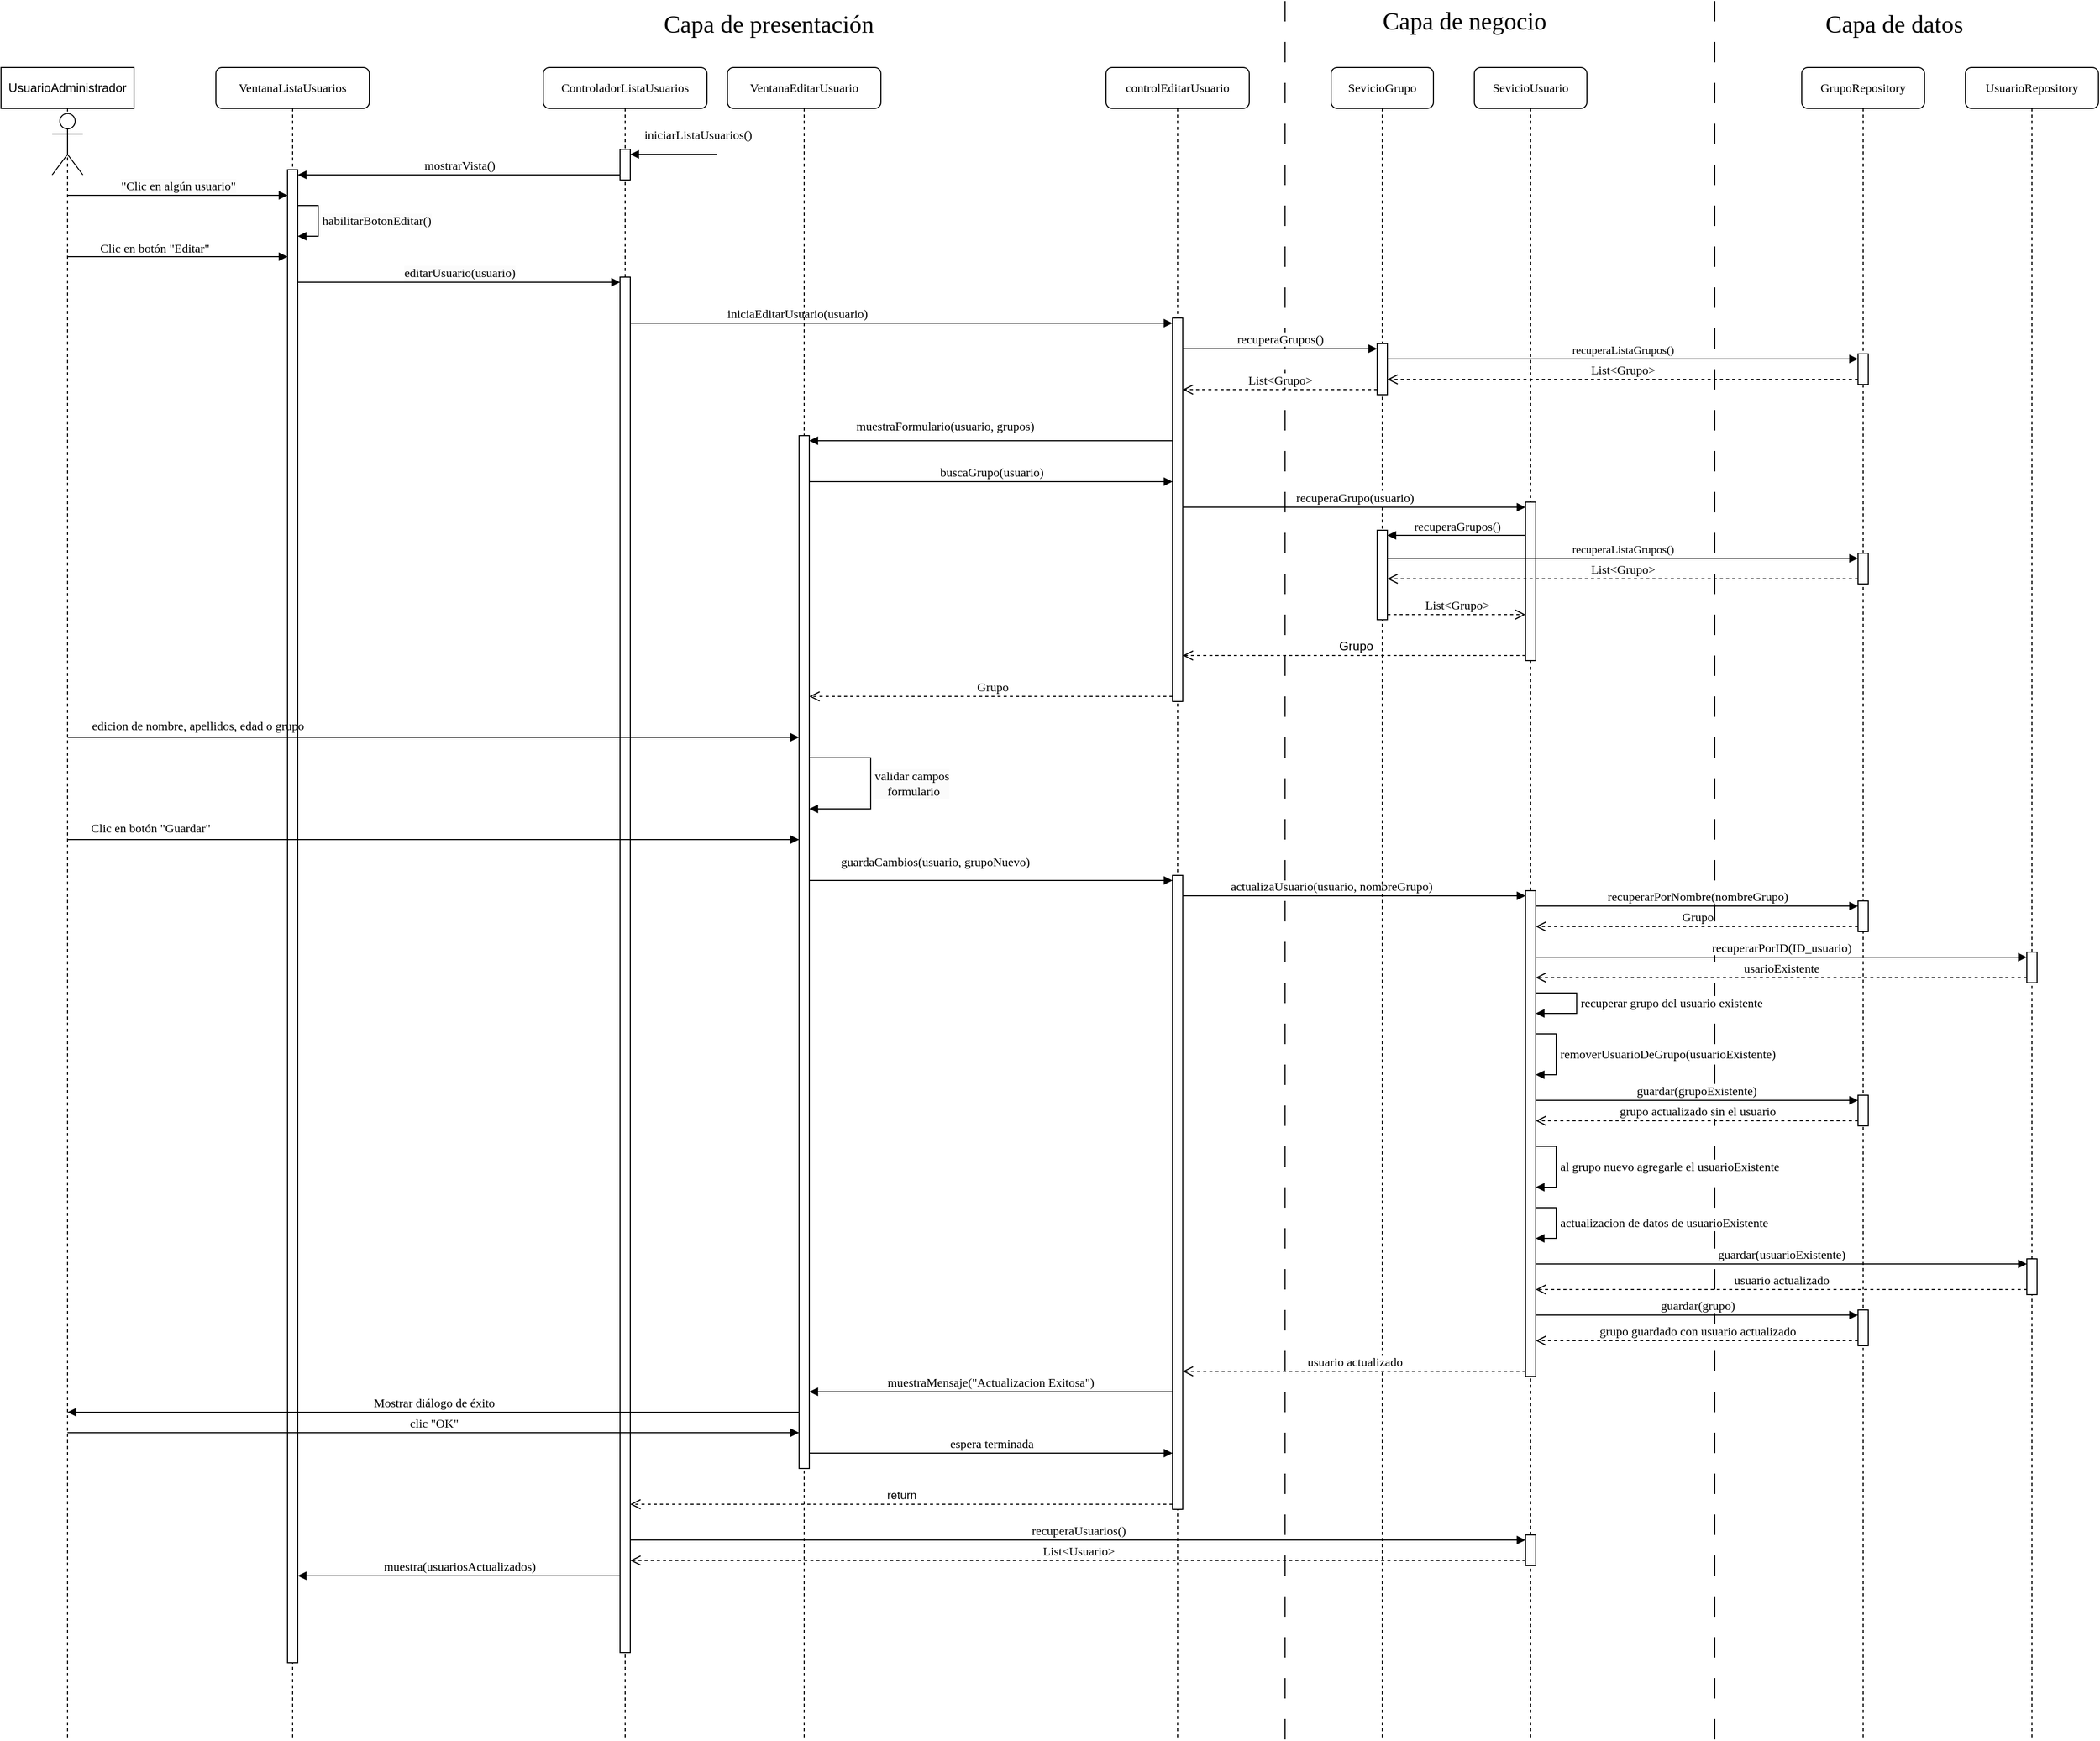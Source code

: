 <mxfile version="26.2.4" pages="3">
  <diagram name="HU" id="MzdO3EXVDgTl4S970m5P">
    <mxGraphModel dx="3260" dy="892" grid="1" gridSize="10" guides="1" tooltips="1" connect="1" arrows="1" fold="1" page="1" pageScale="1" pageWidth="1100" pageHeight="850" background="none" math="0" shadow="0">
      <root>
        <mxCell id="HQRfhWNp-eN30HGufVLB-0" />
        <mxCell id="HQRfhWNp-eN30HGufVLB-1" parent="HQRfhWNp-eN30HGufVLB-0" />
        <mxCell id="HQRfhWNp-eN30HGufVLB-49" value="SevicioGrupo" style="shape=umlLifeline;perimeter=lifelinePerimeter;whiteSpace=wrap;html=1;container=1;collapsible=0;recursiveResize=0;outlineConnect=0;rounded=1;shadow=0;comic=0;labelBackgroundColor=none;strokeWidth=1;fontFamily=Verdana;fontSize=12;align=center;" vertex="1" parent="HQRfhWNp-eN30HGufVLB-1">
          <mxGeometry x="300" y="65" width="100" height="1635" as="geometry" />
        </mxCell>
        <mxCell id="HQRfhWNp-eN30HGufVLB-50" value="" style="html=1;points=[[0,0,0,0,5],[0,1,0,0,-5],[1,0,0,0,5],[1,1,0,0,-5]];perimeter=orthogonalPerimeter;outlineConnect=0;targetShapes=umlLifeline;portConstraint=eastwest;newEdgeStyle={&quot;curved&quot;:0,&quot;rounded&quot;:0};" vertex="1" parent="HQRfhWNp-eN30HGufVLB-49">
          <mxGeometry x="45" y="270" width="10" height="50" as="geometry" />
        </mxCell>
        <mxCell id="HQRfhWNp-eN30HGufVLB-26" value="" style="html=1;points=[[0,0,0,0,5],[0,1,0,0,-5],[1,0,0,0,5],[1,1,0,0,-5]];perimeter=orthogonalPerimeter;outlineConnect=0;targetShapes=umlLifeline;portConstraint=eastwest;newEdgeStyle={&quot;curved&quot;:0,&quot;rounded&quot;:0};" vertex="1" parent="HQRfhWNp-eN30HGufVLB-49">
          <mxGeometry x="45" y="452.5" width="10" height="87.5" as="geometry" />
        </mxCell>
        <mxCell id="HQRfhWNp-eN30HGufVLB-2" value="" style="line;strokeWidth=1;direction=south;html=1;dashed=1;dashPattern=20 20;" vertex="1" parent="HQRfhWNp-eN30HGufVLB-1">
          <mxGeometry x="250" width="10" height="1700" as="geometry" />
        </mxCell>
        <mxCell id="HQRfhWNp-eN30HGufVLB-3" value="" style="line;strokeWidth=1;direction=south;html=1;dashed=1;dashPattern=20 20;" vertex="1" parent="HQRfhWNp-eN30HGufVLB-1">
          <mxGeometry x="670" width="10" height="1700" as="geometry" />
        </mxCell>
        <mxCell id="HQRfhWNp-eN30HGufVLB-4" value="&lt;font style=&quot;font-size: 12px;&quot; face=&quot;Verdana&quot;&gt;recuperaGrupos()&lt;/font&gt;" style="html=1;verticalAlign=bottom;endArrow=block;curved=0;rounded=0;entryX=0;entryY=0;entryDx=0;entryDy=5;entryPerimeter=0;" edge="1" parent="HQRfhWNp-eN30HGufVLB-1" source="HQRfhWNp-eN30HGufVLB-21" target="HQRfhWNp-eN30HGufVLB-50">
          <mxGeometry relative="1" as="geometry">
            <mxPoint x="105" y="350.0" as="sourcePoint" />
          </mxGeometry>
        </mxCell>
        <mxCell id="HQRfhWNp-eN30HGufVLB-5" value="&lt;div&gt;&lt;font style=&quot;font-size: 12px;&quot; face=&quot;Verdana&quot;&gt;guardaCambios(usuario, grupoNuevo)&lt;/font&gt;&lt;/div&gt;" style="html=1;verticalAlign=bottom;labelBackgroundColor=none;endArrow=block;endFill=1;endSize=6;align=left;rounded=0;entryX=0;entryY=0;entryDx=0;entryDy=5;entryPerimeter=0;" edge="1" parent="HQRfhWNp-eN30HGufVLB-1" source="HQRfhWNp-eN30HGufVLB-14" target="HQRfhWNp-eN30HGufVLB-22">
          <mxGeometry x="-0.806" y="9" relative="1" as="geometry">
            <mxPoint x="-80" y="730" as="sourcePoint" />
            <mxPoint x="146.75" y="857.055" as="targetPoint" />
            <mxPoint x="-1" as="offset" />
          </mxGeometry>
        </mxCell>
        <mxCell id="HQRfhWNp-eN30HGufVLB-6" value="VentanaListaUsuarios" style="shape=umlLifeline;perimeter=lifelinePerimeter;whiteSpace=wrap;html=1;container=1;collapsible=0;recursiveResize=0;outlineConnect=0;rounded=1;shadow=0;comic=0;labelBackgroundColor=none;strokeWidth=1;fontFamily=Verdana;fontSize=12;align=center;" vertex="1" parent="HQRfhWNp-eN30HGufVLB-1">
          <mxGeometry x="-790" y="65" width="150" height="1635" as="geometry" />
        </mxCell>
        <mxCell id="HQRfhWNp-eN30HGufVLB-7" value="" style="html=1;points=[[0,0,0,0,5],[0,1,0,0,-5],[1,0,0,0,5],[1,1,0,0,-5]];perimeter=orthogonalPerimeter;outlineConnect=0;targetShapes=umlLifeline;portConstraint=eastwest;newEdgeStyle={&quot;curved&quot;:0,&quot;rounded&quot;:0};" vertex="1" parent="HQRfhWNp-eN30HGufVLB-6">
          <mxGeometry x="70" y="100" width="10" height="1460" as="geometry" />
        </mxCell>
        <mxCell id="HQRfhWNp-eN30HGufVLB-8" value="&lt;span style=&quot;font-family: Verdana; font-size: 12px; text-align: center; background-color: rgb(251, 251, 251);&quot;&gt;habilitarBotonEditar()&lt;/span&gt;" style="html=1;align=left;spacingLeft=2;endArrow=block;rounded=0;edgeStyle=orthogonalEdgeStyle;curved=0;rounded=0;" edge="1" parent="HQRfhWNp-eN30HGufVLB-6" target="HQRfhWNp-eN30HGufVLB-7">
          <mxGeometry relative="1" as="geometry">
            <mxPoint x="79.999" y="135" as="sourcePoint" />
            <Array as="points">
              <mxPoint x="100" y="135" />
              <mxPoint x="100" y="165" />
            </Array>
            <mxPoint x="85.04" y="215" as="targetPoint" />
          </mxGeometry>
        </mxCell>
        <mxCell id="HQRfhWNp-eN30HGufVLB-9" value="&lt;font style=&quot;font-size: 12px;&quot; face=&quot;Verdana&quot;&gt;iniciaEditarUsuario(usuario)&lt;/font&gt;" style="html=1;verticalAlign=bottom;labelBackgroundColor=none;endArrow=block;endFill=1;endSize=6;align=left;rounded=0;entryX=0;entryY=0;entryDx=0;entryDy=5;entryPerimeter=0;" edge="1" parent="HQRfhWNp-eN30HGufVLB-1" source="HQRfhWNp-eN30HGufVLB-13" target="HQRfhWNp-eN30HGufVLB-21">
          <mxGeometry x="-0.65" relative="1" as="geometry">
            <mxPoint x="-170" y="340" as="sourcePoint" />
            <mxPoint x="90" y="324" as="targetPoint" />
            <mxPoint as="offset" />
          </mxGeometry>
        </mxCell>
        <mxCell id="HQRfhWNp-eN30HGufVLB-10" value="ControladorListaUsuarios" style="shape=umlLifeline;perimeter=lifelinePerimeter;whiteSpace=wrap;html=1;container=1;collapsible=0;recursiveResize=0;outlineConnect=0;rounded=1;shadow=0;comic=0;labelBackgroundColor=none;strokeWidth=1;fontFamily=Verdana;fontSize=12;align=center;" vertex="1" parent="HQRfhWNp-eN30HGufVLB-1">
          <mxGeometry x="-470" y="65" width="160" height="1635" as="geometry" />
        </mxCell>
        <mxCell id="HQRfhWNp-eN30HGufVLB-11" value="" style="html=1;points=[[0,0,0,0,5],[0,1,0,0,-5],[1,0,0,0,5],[1,1,0,0,-5]];perimeter=orthogonalPerimeter;outlineConnect=0;targetShapes=umlLifeline;portConstraint=eastwest;newEdgeStyle={&quot;curved&quot;:0,&quot;rounded&quot;:0};" vertex="1" parent="HQRfhWNp-eN30HGufVLB-10">
          <mxGeometry x="75" y="80" width="10" height="30" as="geometry" />
        </mxCell>
        <mxCell id="HQRfhWNp-eN30HGufVLB-12" value="&lt;font style=&quot;font-size: 12px;&quot; face=&quot;Verdana&quot;&gt;iniciarListaUsuarios()&lt;/font&gt;" style="html=1;verticalAlign=bottom;endArrow=block;curved=0;rounded=0;" edge="1" parent="HQRfhWNp-eN30HGufVLB-10" target="HQRfhWNp-eN30HGufVLB-11">
          <mxGeometry x="-0.556" y="-10" width="80" relative="1" as="geometry">
            <mxPoint x="170" y="85" as="sourcePoint" />
            <mxPoint x="110" y="85.23" as="targetPoint" />
            <mxPoint as="offset" />
          </mxGeometry>
        </mxCell>
        <mxCell id="HQRfhWNp-eN30HGufVLB-13" value="" style="html=1;points=[[0,0,0,0,5],[0,1,0,0,-5],[1,0,0,0,5],[1,1,0,0,-5]];perimeter=orthogonalPerimeter;outlineConnect=0;targetShapes=umlLifeline;portConstraint=eastwest;newEdgeStyle={&quot;curved&quot;:0,&quot;rounded&quot;:0};" vertex="1" parent="HQRfhWNp-eN30HGufVLB-10">
          <mxGeometry x="75" y="205" width="10" height="1345" as="geometry" />
        </mxCell>
        <mxCell id="HQRfhWNp-eN30HGufVLB-14" value="VentanaEditarUsuario" style="shape=umlLifeline;perimeter=lifelinePerimeter;whiteSpace=wrap;html=1;container=1;collapsible=0;recursiveResize=0;outlineConnect=0;rounded=1;shadow=0;comic=0;labelBackgroundColor=none;strokeWidth=1;fontFamily=Verdana;fontSize=12;align=center;" vertex="1" parent="HQRfhWNp-eN30HGufVLB-1">
          <mxGeometry x="-290" y="65" width="150" height="1635" as="geometry" />
        </mxCell>
        <mxCell id="HQRfhWNp-eN30HGufVLB-15" value="" style="html=1;points=[[0,0,0,0,5],[0,1,0,0,-5],[1,0,0,0,5],[1,1,0,0,-5]];perimeter=orthogonalPerimeter;outlineConnect=0;targetShapes=umlLifeline;portConstraint=eastwest;newEdgeStyle={&quot;curved&quot;:0,&quot;rounded&quot;:0};" vertex="1" parent="HQRfhWNp-eN30HGufVLB-14">
          <mxGeometry x="70" y="360" width="10" height="1010" as="geometry" />
        </mxCell>
        <mxCell id="HQRfhWNp-eN30HGufVLB-18" value="&lt;div style=&quot;text-align: center; background-color: rgb(251, 251, 251);&quot;&gt;&lt;span style=&quot;color: light-dark(rgb(0, 0, 0), rgb(255, 255, 255));&quot;&gt;&lt;font style=&quot;font-size: 12px;&quot; face=&quot;Verdana&quot;&gt;validar campos&lt;/font&gt;&lt;/span&gt;&lt;/div&gt;&lt;div style=&quot;text-align: center; background-color: rgb(251, 251, 251);&quot;&gt;&lt;span style=&quot;color: light-dark(rgb(0, 0, 0), rgb(255, 255, 255));&quot;&gt;&lt;font face=&quot;Verdana&quot; style=&quot;font-size: 12px;&quot;&gt;&amp;nbsp;formulario&lt;/font&gt;&lt;/span&gt;&lt;/div&gt;" style="html=1;align=left;spacingLeft=2;endArrow=block;rounded=0;edgeStyle=orthogonalEdgeStyle;curved=0;rounded=0;" edge="1" parent="HQRfhWNp-eN30HGufVLB-14" source="HQRfhWNp-eN30HGufVLB-15" target="HQRfhWNp-eN30HGufVLB-15">
          <mxGeometry x="-0.004" relative="1" as="geometry">
            <mxPoint x="90" y="715" as="sourcePoint" />
            <Array as="points">
              <mxPoint x="140" y="675" />
              <mxPoint x="140" y="725" />
            </Array>
            <mxPoint x="90" y="745" as="targetPoint" />
            <mxPoint as="offset" />
          </mxGeometry>
        </mxCell>
        <mxCell id="HQRfhWNp-eN30HGufVLB-20" value="controlEditarUsuario" style="shape=umlLifeline;perimeter=lifelinePerimeter;whiteSpace=wrap;html=1;container=1;collapsible=0;recursiveResize=0;outlineConnect=0;rounded=1;shadow=0;comic=0;labelBackgroundColor=none;strokeWidth=1;fontFamily=Verdana;fontSize=12;align=center;" vertex="1" parent="HQRfhWNp-eN30HGufVLB-1">
          <mxGeometry x="80" y="65" width="140" height="1635" as="geometry" />
        </mxCell>
        <mxCell id="HQRfhWNp-eN30HGufVLB-21" value="" style="html=1;points=[[0,0,0,0,5],[0,1,0,0,-5],[1,0,0,0,5],[1,1,0,0,-5]];perimeter=orthogonalPerimeter;outlineConnect=0;targetShapes=umlLifeline;portConstraint=eastwest;newEdgeStyle={&quot;curved&quot;:0,&quot;rounded&quot;:0};" vertex="1" parent="HQRfhWNp-eN30HGufVLB-20">
          <mxGeometry x="65" y="245" width="10" height="375" as="geometry" />
        </mxCell>
        <mxCell id="HQRfhWNp-eN30HGufVLB-22" value="" style="html=1;points=[[0,0,0,0,5],[0,1,0,0,-5],[1,0,0,0,5],[1,1,0,0,-5]];perimeter=orthogonalPerimeter;outlineConnect=0;targetShapes=umlLifeline;portConstraint=eastwest;newEdgeStyle={&quot;curved&quot;:0,&quot;rounded&quot;:0};" vertex="1" parent="HQRfhWNp-eN30HGufVLB-20">
          <mxGeometry x="65" y="790" width="10" height="620" as="geometry" />
        </mxCell>
        <mxCell id="HQRfhWNp-eN30HGufVLB-24" value="SevicioUsuario" style="shape=umlLifeline;perimeter=lifelinePerimeter;whiteSpace=wrap;html=1;container=1;collapsible=0;recursiveResize=0;outlineConnect=0;rounded=1;shadow=0;comic=0;labelBackgroundColor=none;strokeWidth=1;fontFamily=Verdana;fontSize=12;align=center;" vertex="1" parent="HQRfhWNp-eN30HGufVLB-1">
          <mxGeometry x="440" y="65" width="110" height="1635" as="geometry" />
        </mxCell>
        <mxCell id="HQRfhWNp-eN30HGufVLB-25" value="" style="html=1;points=[[0,0,0,0,5],[0,1,0,0,-5],[1,0,0,0,5],[1,1,0,0,-5]];perimeter=orthogonalPerimeter;outlineConnect=0;targetShapes=umlLifeline;portConstraint=eastwest;newEdgeStyle={&quot;curved&quot;:0,&quot;rounded&quot;:0};" vertex="1" parent="HQRfhWNp-eN30HGufVLB-24">
          <mxGeometry x="50" y="425" width="10" height="155" as="geometry" />
        </mxCell>
        <mxCell id="HQRfhWNp-eN30HGufVLB-29" value="" style="html=1;points=[[0,0,0,0,5],[0,1,0,0,-5],[1,0,0,0,5],[1,1,0,0,-5]];perimeter=orthogonalPerimeter;outlineConnect=0;targetShapes=umlLifeline;portConstraint=eastwest;newEdgeStyle={&quot;curved&quot;:0,&quot;rounded&quot;:0};" vertex="1" parent="HQRfhWNp-eN30HGufVLB-24">
          <mxGeometry x="50" y="805" width="10" height="475" as="geometry" />
        </mxCell>
        <mxCell id="HQRfhWNp-eN30HGufVLB-30" value="&lt;div style=&quot;text-align: center;&quot;&gt;&lt;span style=&quot;background-color: light-dark(#ffffff, var(--ge-dark-color, #121212)); color: light-dark(rgb(0, 0, 0), rgb(255, 255, 255)); font-size: 12px;&quot;&gt;&lt;font face=&quot;Verdana&quot;&gt;recuperar grupo del usuario existente&lt;/font&gt;&lt;/span&gt;&lt;/div&gt;" style="html=1;align=left;spacingLeft=2;endArrow=block;rounded=0;edgeStyle=orthogonalEdgeStyle;curved=0;rounded=0;" edge="1" parent="HQRfhWNp-eN30HGufVLB-24" source="HQRfhWNp-eN30HGufVLB-29" target="HQRfhWNp-eN30HGufVLB-29">
          <mxGeometry x="-0.007" relative="1" as="geometry">
            <mxPoint x="70.005" y="925.0" as="sourcePoint" />
            <Array as="points">
              <mxPoint x="100" y="905" />
              <mxPoint x="100" y="925" />
            </Array>
            <mxPoint x="184.97" y="995" as="targetPoint" />
            <mxPoint as="offset" />
          </mxGeometry>
        </mxCell>
        <mxCell id="HQRfhWNp-eN30HGufVLB-31" value="&lt;div style=&quot;text-align: center;&quot;&gt;&lt;div&gt;&lt;font style=&quot;font-size: 12px;&quot; face=&quot;Verdana&quot;&gt;removerUsuarioDeGrupo(usuarioExistente)&lt;/font&gt;&lt;/div&gt;&lt;/div&gt;" style="html=1;align=left;spacingLeft=2;endArrow=block;rounded=0;edgeStyle=orthogonalEdgeStyle;curved=0;rounded=0;" edge="1" parent="HQRfhWNp-eN30HGufVLB-24" source="HQRfhWNp-eN30HGufVLB-29" target="HQRfhWNp-eN30HGufVLB-29">
          <mxGeometry x="-0.007" relative="1" as="geometry">
            <mxPoint x="60" y="975" as="sourcePoint" />
            <Array as="points">
              <mxPoint x="80" y="945" />
              <mxPoint x="80" y="985" />
            </Array>
            <mxPoint x="60" y="995" as="targetPoint" />
            <mxPoint as="offset" />
          </mxGeometry>
        </mxCell>
        <mxCell id="HQRfhWNp-eN30HGufVLB-32" value="&lt;div style=&quot;text-align: center;&quot;&gt;&lt;div&gt;&lt;font style=&quot;font-size: 12px;&quot; face=&quot;Verdana&quot;&gt;al grupo nuevo agregarle el usuarioExistente&lt;/font&gt;&lt;/div&gt;&lt;/div&gt;" style="html=1;align=left;spacingLeft=2;endArrow=block;rounded=0;edgeStyle=orthogonalEdgeStyle;curved=0;rounded=0;" edge="1" parent="HQRfhWNp-eN30HGufVLB-24" source="HQRfhWNp-eN30HGufVLB-29" target="HQRfhWNp-eN30HGufVLB-29">
          <mxGeometry x="-0.007" relative="1" as="geometry">
            <mxPoint x="60" y="1065" as="sourcePoint" />
            <Array as="points">
              <mxPoint x="80" y="1055" />
              <mxPoint x="80" y="1095" />
            </Array>
            <mxPoint x="60" y="1095" as="targetPoint" />
            <mxPoint as="offset" />
          </mxGeometry>
        </mxCell>
        <mxCell id="HQRfhWNp-eN30HGufVLB-34" value="&lt;div style=&quot;text-align: center;&quot;&gt;&lt;div&gt;&lt;font style=&quot;font-size: 12px;&quot; face=&quot;Verdana&quot;&gt;actualizacion de datos de usuarioExistente&lt;/font&gt;&lt;/div&gt;&lt;/div&gt;" style="html=1;align=left;spacingLeft=2;endArrow=block;rounded=0;edgeStyle=orthogonalEdgeStyle;curved=0;rounded=0;" edge="1" parent="HQRfhWNp-eN30HGufVLB-24" source="HQRfhWNp-eN30HGufVLB-29" target="HQRfhWNp-eN30HGufVLB-29">
          <mxGeometry x="-0.007" relative="1" as="geometry">
            <mxPoint x="60" y="1180" as="sourcePoint" />
            <Array as="points">
              <mxPoint x="80" y="1115" />
              <mxPoint x="80" y="1145" />
            </Array>
            <mxPoint x="60" y="1210" as="targetPoint" />
            <mxPoint as="offset" />
          </mxGeometry>
        </mxCell>
        <mxCell id="HQRfhWNp-eN30HGufVLB-87" value="" style="html=1;points=[[0,0,0,0,5],[0,1,0,0,-5],[1,0,0,0,5],[1,1,0,0,-5]];perimeter=orthogonalPerimeter;outlineConnect=0;targetShapes=umlLifeline;portConstraint=eastwest;newEdgeStyle={&quot;curved&quot;:0,&quot;rounded&quot;:0};" vertex="1" parent="HQRfhWNp-eN30HGufVLB-24">
          <mxGeometry x="50" y="1435" width="10" height="30" as="geometry" />
        </mxCell>
        <mxCell id="HQRfhWNp-eN30HGufVLB-35" value="GrupoRepository" style="shape=umlLifeline;perimeter=lifelinePerimeter;whiteSpace=wrap;html=1;container=1;collapsible=0;recursiveResize=0;outlineConnect=0;rounded=1;shadow=0;comic=0;labelBackgroundColor=none;strokeWidth=1;fontFamily=Verdana;fontSize=12;align=center;" vertex="1" parent="HQRfhWNp-eN30HGufVLB-1">
          <mxGeometry x="760" y="65" width="120" height="1635" as="geometry" />
        </mxCell>
        <mxCell id="HQRfhWNp-eN30HGufVLB-36" value="" style="html=1;points=[[0,0,0,0,5],[0,1,0,0,-5],[1,0,0,0,5],[1,1,0,0,-5]];perimeter=orthogonalPerimeter;outlineConnect=0;targetShapes=umlLifeline;portConstraint=eastwest;newEdgeStyle={&quot;curved&quot;:0,&quot;rounded&quot;:0};" vertex="1" parent="HQRfhWNp-eN30HGufVLB-35">
          <mxGeometry x="55" y="815" width="10" height="30" as="geometry" />
        </mxCell>
        <mxCell id="HQRfhWNp-eN30HGufVLB-37" value="" style="html=1;points=[[0,0,0,0,5],[0,1,0,0,-5],[1,0,0,0,5],[1,1,0,0,-5]];perimeter=orthogonalPerimeter;outlineConnect=0;targetShapes=umlLifeline;portConstraint=eastwest;newEdgeStyle={&quot;curved&quot;:0,&quot;rounded&quot;:0};" vertex="1" parent="HQRfhWNp-eN30HGufVLB-35">
          <mxGeometry x="55" y="280" width="10" height="30" as="geometry" />
        </mxCell>
        <mxCell id="HQRfhWNp-eN30HGufVLB-38" value="" style="html=1;points=[[0,0,0,0,5],[0,1,0,0,-5],[1,0,0,0,5],[1,1,0,0,-5]];perimeter=orthogonalPerimeter;outlineConnect=0;targetShapes=umlLifeline;portConstraint=eastwest;newEdgeStyle={&quot;curved&quot;:0,&quot;rounded&quot;:0};" vertex="1" parent="HQRfhWNp-eN30HGufVLB-35">
          <mxGeometry x="55" y="1215" width="10" height="35" as="geometry" />
        </mxCell>
        <mxCell id="HQRfhWNp-eN30HGufVLB-39" value="" style="html=1;points=[[0,0,0,0,5],[0,1,0,0,-5],[1,0,0,0,5],[1,1,0,0,-5]];perimeter=orthogonalPerimeter;outlineConnect=0;targetShapes=umlLifeline;portConstraint=eastwest;newEdgeStyle={&quot;curved&quot;:0,&quot;rounded&quot;:0};" vertex="1" parent="HQRfhWNp-eN30HGufVLB-35">
          <mxGeometry x="55" y="1005" width="10" height="30" as="geometry" />
        </mxCell>
        <mxCell id="HQRfhWNp-eN30HGufVLB-41" value="" style="html=1;points=[[0,0,0,0,5],[0,1,0,0,-5],[1,0,0,0,5],[1,1,0,0,-5]];perimeter=orthogonalPerimeter;outlineConnect=0;targetShapes=umlLifeline;portConstraint=eastwest;newEdgeStyle={&quot;curved&quot;:0,&quot;rounded&quot;:0};" vertex="1" parent="HQRfhWNp-eN30HGufVLB-35">
          <mxGeometry x="55" y="475" width="10" height="30" as="geometry" />
        </mxCell>
        <mxCell id="HQRfhWNp-eN30HGufVLB-42" value="UsuarioRepository" style="shape=umlLifeline;perimeter=lifelinePerimeter;whiteSpace=wrap;html=1;container=1;collapsible=0;recursiveResize=0;outlineConnect=0;rounded=1;shadow=0;comic=0;labelBackgroundColor=none;strokeWidth=1;fontFamily=Verdana;fontSize=12;align=center;" vertex="1" parent="HQRfhWNp-eN30HGufVLB-1">
          <mxGeometry x="920" y="65" width="130" height="1635" as="geometry" />
        </mxCell>
        <mxCell id="HQRfhWNp-eN30HGufVLB-43" value="" style="html=1;points=[[0,0,0,0,5],[0,1,0,0,-5],[1,0,0,0,5],[1,1,0,0,-5]];perimeter=orthogonalPerimeter;outlineConnect=0;targetShapes=umlLifeline;portConstraint=eastwest;newEdgeStyle={&quot;curved&quot;:0,&quot;rounded&quot;:0};" vertex="1" parent="HQRfhWNp-eN30HGufVLB-42">
          <mxGeometry x="60" y="865" width="10" height="30" as="geometry" />
        </mxCell>
        <mxCell id="HQRfhWNp-eN30HGufVLB-44" value="" style="html=1;points=[[0,0,0,0,5],[0,1,0,0,-5],[1,0,0,0,5],[1,1,0,0,-5]];perimeter=orthogonalPerimeter;outlineConnect=0;targetShapes=umlLifeline;portConstraint=eastwest;newEdgeStyle={&quot;curved&quot;:0,&quot;rounded&quot;:0};" vertex="1" parent="HQRfhWNp-eN30HGufVLB-42">
          <mxGeometry x="60" y="1165" width="10" height="35" as="geometry" />
        </mxCell>
        <mxCell id="HQRfhWNp-eN30HGufVLB-45" value="UsuarioAdministrador" style="shape=umlLifeline;perimeter=lifelinePerimeter;whiteSpace=wrap;html=1;container=1;dropTarget=0;collapsible=0;recursiveResize=0;outlineConnect=0;portConstraint=eastwest;newEdgeStyle={&quot;edgeStyle&quot;:&quot;elbowEdgeStyle&quot;,&quot;elbow&quot;:&quot;vertical&quot;,&quot;curved&quot;:0,&quot;rounded&quot;:0};" vertex="1" parent="HQRfhWNp-eN30HGufVLB-1">
          <mxGeometry x="-1000" y="65" width="130" height="1635" as="geometry" />
        </mxCell>
        <mxCell id="HQRfhWNp-eN30HGufVLB-46" value="" style="shape=umlActor;verticalLabelPosition=bottom;verticalAlign=top;html=1;" vertex="1" parent="HQRfhWNp-eN30HGufVLB-1">
          <mxGeometry x="-950" y="110" width="30" height="60" as="geometry" />
        </mxCell>
        <mxCell id="HQRfhWNp-eN30HGufVLB-47" value="&lt;font face=&quot;Verdana&quot; style=&quot;font-size: 12px;&quot;&gt;edicion de nombre, apellidos, edad o grupo&lt;/font&gt;" style="html=1;verticalAlign=bottom;labelBackgroundColor=none;endArrow=block;endFill=1;endSize=6;align=left;rounded=0;" edge="1" parent="HQRfhWNp-eN30HGufVLB-1" source="HQRfhWNp-eN30HGufVLB-45" target="HQRfhWNp-eN30HGufVLB-15">
          <mxGeometry x="-0.94" y="2" relative="1" as="geometry">
            <mxPoint x="-625.409" y="551.08" as="sourcePoint" />
            <mxPoint x="-80.68" y="578.52" as="targetPoint" />
            <mxPoint as="offset" />
            <Array as="points">
              <mxPoint x="-350" y="720" />
            </Array>
          </mxGeometry>
        </mxCell>
        <mxCell id="HQRfhWNp-eN30HGufVLB-48" value="&lt;font style=&quot;font-size: 12px;&quot; face=&quot;Verdana&quot;&gt;Clic en botón &quot;Guardar&quot;&lt;/font&gt;" style="html=1;verticalAlign=bottom;labelBackgroundColor=none;endArrow=block;endFill=1;endSize=6;align=left;rounded=0;" edge="1" parent="HQRfhWNp-eN30HGufVLB-1" source="HQRfhWNp-eN30HGufVLB-45" target="HQRfhWNp-eN30HGufVLB-15">
          <mxGeometry x="-0.941" y="2" relative="1" as="geometry">
            <mxPoint x="-626.318" y="649.95" as="sourcePoint" />
            <mxPoint x="-80.87" y="594.36" as="targetPoint" />
            <mxPoint as="offset" />
            <Array as="points">
              <mxPoint x="-330" y="820" />
            </Array>
          </mxGeometry>
        </mxCell>
        <mxCell id="HQRfhWNp-eN30HGufVLB-51" value="&lt;font style=&quot;font-size: 24px;&quot; face=&quot;Verdana&quot;&gt;Capa de presentación&lt;/font&gt;" style="text;html=1;align=center;verticalAlign=middle;resizable=0;points=[];autosize=1;strokeColor=none;fillColor=none;" vertex="1" parent="HQRfhWNp-eN30HGufVLB-1">
          <mxGeometry x="-390" y="3" width="280" height="40" as="geometry" />
        </mxCell>
        <mxCell id="HQRfhWNp-eN30HGufVLB-52" value="&lt;font style=&quot;font-size: 24px;&quot; face=&quot;Verdana&quot;&gt;Capa de negocio&lt;/font&gt;" style="text;html=1;align=center;verticalAlign=middle;resizable=0;points=[];autosize=1;strokeColor=none;fillColor=none;" vertex="1" parent="HQRfhWNp-eN30HGufVLB-1">
          <mxGeometry x="320" width="220" height="40" as="geometry" />
        </mxCell>
        <mxCell id="HQRfhWNp-eN30HGufVLB-53" value="&lt;font style=&quot;font-size: 24px;&quot; face=&quot;Verdana&quot;&gt;Capa de datos&lt;/font&gt;" style="text;html=1;align=center;verticalAlign=middle;resizable=0;points=[];autosize=1;strokeColor=none;fillColor=none;" vertex="1" parent="HQRfhWNp-eN30HGufVLB-1">
          <mxGeometry x="750" y="3" width="200" height="40" as="geometry" />
        </mxCell>
        <mxCell id="HQRfhWNp-eN30HGufVLB-54" value="&lt;font face=&quot;Verdana&quot; style=&quot;font-size: 12px;&quot;&gt;List&amp;lt;Grupo&amp;gt;&lt;/font&gt;" style="html=1;verticalAlign=bottom;endArrow=open;dashed=1;endSize=8;curved=0;rounded=0;exitX=0;exitY=1;exitDx=0;exitDy=-5;" edge="1" parent="HQRfhWNp-eN30HGufVLB-1" source="HQRfhWNp-eN30HGufVLB-50" target="HQRfhWNp-eN30HGufVLB-21">
          <mxGeometry relative="1" as="geometry">
            <mxPoint x="105" y="380.0" as="targetPoint" />
          </mxGeometry>
        </mxCell>
        <mxCell id="HQRfhWNp-eN30HGufVLB-55" value="&lt;font face=&quot;Verdana&quot; style=&quot;font-size: 12px;&quot;&gt;muestraFormulario(usuario, grupos)&lt;/font&gt;" style="html=1;verticalAlign=bottom;labelBackgroundColor=none;endArrow=block;endFill=1;endSize=6;align=left;rounded=0;entryX=1;entryY=0;entryDx=0;entryDy=5;entryPerimeter=0;" edge="1" parent="HQRfhWNp-eN30HGufVLB-1" source="HQRfhWNp-eN30HGufVLB-21" target="HQRfhWNp-eN30HGufVLB-15">
          <mxGeometry x="0.755" y="-5" relative="1" as="geometry">
            <mxPoint x="100" y="480" as="sourcePoint" />
            <mxPoint x="-80" y="390.697" as="targetPoint" />
            <mxPoint as="offset" />
          </mxGeometry>
        </mxCell>
        <mxCell id="HQRfhWNp-eN30HGufVLB-56" value="&lt;font style=&quot;font-size: 12px;&quot; face=&quot;Verdana&quot;&gt;recuperarPorNombre(nombreGrupo)&lt;/font&gt;" style="html=1;verticalAlign=bottom;endArrow=block;curved=0;rounded=0;entryX=0;entryY=0;entryDx=0;entryDy=5;" edge="1" parent="HQRfhWNp-eN30HGufVLB-1" source="HQRfhWNp-eN30HGufVLB-29" target="HQRfhWNp-eN30HGufVLB-36">
          <mxGeometry relative="1" as="geometry">
            <mxPoint x="500" y="880" as="sourcePoint" />
          </mxGeometry>
        </mxCell>
        <mxCell id="HQRfhWNp-eN30HGufVLB-57" value="&lt;font style=&quot;font-size: 12px;&quot; face=&quot;Verdana&quot;&gt;Grupo&lt;/font&gt;" style="html=1;verticalAlign=bottom;endArrow=open;dashed=1;endSize=8;curved=0;rounded=0;exitX=0;exitY=1;exitDx=0;exitDy=-5;" edge="1" parent="HQRfhWNp-eN30HGufVLB-1" source="HQRfhWNp-eN30HGufVLB-36" target="HQRfhWNp-eN30HGufVLB-29">
          <mxGeometry relative="1" as="geometry">
            <mxPoint x="500" y="900" as="targetPoint" />
          </mxGeometry>
        </mxCell>
        <mxCell id="HQRfhWNp-eN30HGufVLB-58" value="&lt;font face=&quot;Verdana&quot; style=&quot;font-size: 12px;&quot;&gt;recuperarPorID(ID_usuario)&lt;/font&gt;" style="html=1;verticalAlign=bottom;endArrow=block;curved=0;rounded=0;entryX=0;entryY=0;entryDx=0;entryDy=5;" edge="1" parent="HQRfhWNp-eN30HGufVLB-1" source="HQRfhWNp-eN30HGufVLB-29" target="HQRfhWNp-eN30HGufVLB-43">
          <mxGeometry x="0.001" relative="1" as="geometry">
            <mxPoint x="500" y="930" as="sourcePoint" />
            <mxPoint as="offset" />
          </mxGeometry>
        </mxCell>
        <mxCell id="HQRfhWNp-eN30HGufVLB-59" value="&lt;font style=&quot;font-size: 12px;&quot; face=&quot;Verdana&quot;&gt;usarioExistente&lt;/font&gt;" style="html=1;verticalAlign=bottom;endArrow=open;dashed=1;endSize=8;curved=0;rounded=0;exitX=0;exitY=1;exitDx=0;exitDy=-5;" edge="1" parent="HQRfhWNp-eN30HGufVLB-1" source="HQRfhWNp-eN30HGufVLB-43" target="HQRfhWNp-eN30HGufVLB-29">
          <mxGeometry relative="1" as="geometry">
            <mxPoint x="500" y="965" as="targetPoint" />
          </mxGeometry>
        </mxCell>
        <mxCell id="HQRfhWNp-eN30HGufVLB-60" value="&lt;font face=&quot;Verdana&quot; style=&quot;font-size: 12px;&quot;&gt;mostrarVista()&lt;/font&gt;" style="html=1;verticalAlign=bottom;endArrow=block;curved=0;rounded=0;entryX=1;entryY=0;entryDx=0;entryDy=5;entryPerimeter=0;exitX=0;exitY=1;exitDx=0;exitDy=-5;exitPerimeter=0;" edge="1" parent="HQRfhWNp-eN30HGufVLB-1" source="HQRfhWNp-eN30HGufVLB-11" target="HQRfhWNp-eN30HGufVLB-7">
          <mxGeometry width="80" relative="1" as="geometry">
            <mxPoint x="-270.5" y="225" as="sourcePoint" />
            <mxPoint x="-360" y="150" as="targetPoint" />
          </mxGeometry>
        </mxCell>
        <mxCell id="HQRfhWNp-eN30HGufVLB-61" value="&lt;span style=&quot;font-size: 12px; background-color: rgb(251, 251, 251);&quot;&gt;&lt;font face=&quot;Verdana&quot;&gt;&quot;Clic en algún usuario&quot;&lt;/font&gt;&lt;/span&gt;" style="html=1;verticalAlign=bottom;endArrow=block;curved=0;rounded=0;" edge="1" parent="HQRfhWNp-eN30HGufVLB-1" source="HQRfhWNp-eN30HGufVLB-45" target="HQRfhWNp-eN30HGufVLB-7">
          <mxGeometry width="80" relative="1" as="geometry">
            <mxPoint x="-625.365" y="189.995" as="sourcePoint" />
            <mxPoint x="-440.0" y="189.995" as="targetPoint" />
            <Array as="points">
              <mxPoint x="-820" y="190" />
            </Array>
          </mxGeometry>
        </mxCell>
        <mxCell id="HQRfhWNp-eN30HGufVLB-62" value="&lt;span style=&quot;font-family: Verdana; font-size: 12px; background-color: rgb(251, 251, 251);&quot;&gt;editarUsuario(usuario)&lt;/span&gt;" style="html=1;verticalAlign=bottom;endArrow=block;curved=0;rounded=0;entryX=0;entryY=0;entryDx=0;entryDy=5;entryPerimeter=0;" edge="1" parent="HQRfhWNp-eN30HGufVLB-1" source="HQRfhWNp-eN30HGufVLB-7" target="HQRfhWNp-eN30HGufVLB-13">
          <mxGeometry relative="1" as="geometry">
            <mxPoint x="-345" y="195" as="sourcePoint" />
            <mxPoint x="-275" y="275" as="targetPoint" />
          </mxGeometry>
        </mxCell>
        <mxCell id="HQRfhWNp-eN30HGufVLB-63" value="&lt;font face=&quot;Verdana&quot;&gt;recuperaListaGrupos()&lt;/font&gt;" style="html=1;verticalAlign=bottom;endArrow=block;curved=0;rounded=0;entryX=0;entryY=0;entryDx=0;entryDy=5;" edge="1" parent="HQRfhWNp-eN30HGufVLB-1" source="HQRfhWNp-eN30HGufVLB-50" target="HQRfhWNp-eN30HGufVLB-37">
          <mxGeometry relative="1" as="geometry">
            <mxPoint x="750" y="345" as="sourcePoint" />
          </mxGeometry>
        </mxCell>
        <mxCell id="HQRfhWNp-eN30HGufVLB-64" value="&lt;font style=&quot;font-size: 12px;&quot; face=&quot;Verdana&quot;&gt;List&amp;lt;Grupo&amp;gt;&lt;/font&gt;" style="html=1;verticalAlign=bottom;endArrow=open;dashed=1;endSize=8;curved=0;rounded=0;exitX=0;exitY=1;exitDx=0;exitDy=-5;" edge="1" parent="HQRfhWNp-eN30HGufVLB-1" source="HQRfhWNp-eN30HGufVLB-37" target="HQRfhWNp-eN30HGufVLB-50">
          <mxGeometry relative="1" as="geometry">
            <mxPoint x="750" y="415" as="targetPoint" />
          </mxGeometry>
        </mxCell>
        <mxCell id="HQRfhWNp-eN30HGufVLB-65" value="&lt;span style=&quot;font-size: 12px;&quot;&gt;&lt;font face=&quot;Verdana&quot;&gt;recuperaGrupo(usuario)&lt;/font&gt;&lt;/span&gt;" style="html=1;verticalAlign=bottom;endArrow=block;curved=0;rounded=0;entryX=0;entryY=0;entryDx=0;entryDy=5;" edge="1" parent="HQRfhWNp-eN30HGufVLB-1" source="HQRfhWNp-eN30HGufVLB-21" target="HQRfhWNp-eN30HGufVLB-25">
          <mxGeometry relative="1" as="geometry">
            <mxPoint x="155" y="475" as="sourcePoint" />
          </mxGeometry>
        </mxCell>
        <mxCell id="HQRfhWNp-eN30HGufVLB-66" value="&lt;font style=&quot;font-size: 12px;&quot;&gt;Grupo&lt;/font&gt;" style="html=1;verticalAlign=bottom;endArrow=open;dashed=1;endSize=8;curved=0;rounded=0;exitX=0;exitY=1;exitDx=0;exitDy=-5;exitPerimeter=0;" edge="1" parent="HQRfhWNp-eN30HGufVLB-1" source="HQRfhWNp-eN30HGufVLB-25" target="HQRfhWNp-eN30HGufVLB-21">
          <mxGeometry x="-0.005" relative="1" as="geometry">
            <mxPoint x="275" y="545" as="targetPoint" />
            <mxPoint as="offset" />
            <Array as="points">
              <mxPoint x="270" y="640" />
            </Array>
          </mxGeometry>
        </mxCell>
        <mxCell id="HQRfhWNp-eN30HGufVLB-67" value="&lt;font face=&quot;Verdana&quot; style=&quot;font-size: 12px;&quot;&gt;Grupo&lt;/font&gt;" style="html=1;verticalAlign=bottom;endArrow=open;dashed=1;endSize=8;curved=0;rounded=0;exitX=0;exitY=1;exitDx=0;exitDy=-5;exitPerimeter=0;" edge="1" parent="HQRfhWNp-eN30HGufVLB-1" source="HQRfhWNp-eN30HGufVLB-21" target="HQRfhWNp-eN30HGufVLB-15">
          <mxGeometry x="-0.005" relative="1" as="geometry">
            <mxPoint x="-70" y="680" as="targetPoint" />
            <mxPoint x="140" y="680" as="sourcePoint" />
            <mxPoint as="offset" />
            <Array as="points">
              <mxPoint x="40" y="680" />
            </Array>
          </mxGeometry>
        </mxCell>
        <mxCell id="HQRfhWNp-eN30HGufVLB-68" value="&lt;font face=&quot;Verdana&quot; style=&quot;font-size: 12px;&quot;&gt;actualizaUsuario(usuario, nombreGrupo)&lt;/font&gt;" style="html=1;verticalAlign=bottom;labelBackgroundColor=none;endArrow=block;endFill=1;endSize=6;align=left;rounded=0;entryX=0;entryY=0;entryDx=0;entryDy=5;entryPerimeter=0;" edge="1" parent="HQRfhWNp-eN30HGufVLB-1" source="HQRfhWNp-eN30HGufVLB-22" target="HQRfhWNp-eN30HGufVLB-29">
          <mxGeometry x="-0.731" relative="1" as="geometry">
            <mxPoint x="160" y="875" as="sourcePoint" />
            <mxPoint x="470" y="880" as="targetPoint" />
            <mxPoint as="offset" />
          </mxGeometry>
        </mxCell>
        <mxCell id="HQRfhWNp-eN30HGufVLB-69" value="&lt;font style=&quot;font-size: 12px;&quot; face=&quot;Verdana&quot;&gt;buscaGrupo(usuario)&lt;/font&gt;" style="html=1;verticalAlign=bottom;endArrow=block;curved=0;rounded=0;" edge="1" parent="HQRfhWNp-eN30HGufVLB-1" source="HQRfhWNp-eN30HGufVLB-15" target="HQRfhWNp-eN30HGufVLB-21">
          <mxGeometry x="0.001" width="80" relative="1" as="geometry">
            <mxPoint x="-90.0" y="519.995" as="sourcePoint" />
            <mxPoint x="124.69" y="519.995" as="targetPoint" />
            <Array as="points">
              <mxPoint x="30" y="470" />
            </Array>
            <mxPoint as="offset" />
          </mxGeometry>
        </mxCell>
        <mxCell id="HQRfhWNp-eN30HGufVLB-70" value="&lt;font face=&quot;Verdana&quot; style=&quot;font-size: 12px;&quot;&gt;guardar(grupo)&lt;/font&gt;" style="html=1;verticalAlign=bottom;endArrow=block;curved=0;rounded=0;entryX=0;entryY=0;entryDx=0;entryDy=5;" edge="1" parent="HQRfhWNp-eN30HGufVLB-1" source="HQRfhWNp-eN30HGufVLB-29" target="HQRfhWNp-eN30HGufVLB-38">
          <mxGeometry x="-0.001" relative="1" as="geometry">
            <mxPoint x="670" y="1005" as="sourcePoint" />
            <mxPoint as="offset" />
          </mxGeometry>
        </mxCell>
        <mxCell id="HQRfhWNp-eN30HGufVLB-71" value="&lt;font style=&quot;font-size: 12px;&quot; face=&quot;Verdana&quot;&gt;grupo guardado con usuario actualizado&lt;/font&gt;" style="html=1;verticalAlign=bottom;endArrow=open;dashed=1;endSize=8;curved=0;rounded=0;exitX=0;exitY=1;exitDx=0;exitDy=-5;" edge="1" parent="HQRfhWNp-eN30HGufVLB-1" source="HQRfhWNp-eN30HGufVLB-38">
          <mxGeometry relative="1" as="geometry">
            <mxPoint x="500" y="1310" as="targetPoint" />
          </mxGeometry>
        </mxCell>
        <mxCell id="HQRfhWNp-eN30HGufVLB-72" value="&lt;font style=&quot;font-size: 12px;&quot; face=&quot;Verdana&quot;&gt;guardar(usuarioExistente)&lt;/font&gt;" style="html=1;verticalAlign=bottom;endArrow=block;curved=0;rounded=0;entryX=0;entryY=0;entryDx=0;entryDy=5;" edge="1" parent="HQRfhWNp-eN30HGufVLB-1" source="HQRfhWNp-eN30HGufVLB-29" target="HQRfhWNp-eN30HGufVLB-44">
          <mxGeometry relative="1" as="geometry">
            <mxPoint x="810" y="1025" as="sourcePoint" />
          </mxGeometry>
        </mxCell>
        <mxCell id="HQRfhWNp-eN30HGufVLB-73" value="&lt;font face=&quot;Verdana&quot; style=&quot;font-size: 12px;&quot;&gt;usuario actualizado&lt;/font&gt;" style="html=1;verticalAlign=bottom;endArrow=open;dashed=1;endSize=8;curved=0;rounded=0;exitX=0;exitY=1;exitDx=0;exitDy=-5;" edge="1" parent="HQRfhWNp-eN30HGufVLB-1" source="HQRfhWNp-eN30HGufVLB-44" target="HQRfhWNp-eN30HGufVLB-29">
          <mxGeometry relative="1" as="geometry">
            <mxPoint x="810" y="1095" as="targetPoint" />
          </mxGeometry>
        </mxCell>
        <mxCell id="HQRfhWNp-eN30HGufVLB-74" value="&lt;font style=&quot;font-size: 12px;&quot; face=&quot;Verdana&quot;&gt;usuario actualizado&lt;/font&gt;" style="html=1;verticalAlign=bottom;endArrow=open;dashed=1;endSize=8;curved=0;rounded=0;exitX=0;exitY=1;exitDx=0;exitDy=-5;exitPerimeter=0;" edge="1" parent="HQRfhWNp-eN30HGufVLB-1" source="HQRfhWNp-eN30HGufVLB-29" target="HQRfhWNp-eN30HGufVLB-22">
          <mxGeometry relative="1" as="geometry">
            <mxPoint x="410" y="1140" as="sourcePoint" />
            <mxPoint x="330" y="1140" as="targetPoint" />
            <Array as="points">
              <mxPoint x="320" y="1340" />
            </Array>
          </mxGeometry>
        </mxCell>
        <mxCell id="HQRfhWNp-eN30HGufVLB-75" value="&lt;font style=&quot;font-size: 12px;&quot; face=&quot;Verdana&quot;&gt;muestraMensaje(&quot;Actualizacion Exitosa&quot;)&lt;/font&gt;" style="html=1;verticalAlign=bottom;endArrow=block;curved=0;rounded=0;" edge="1" parent="HQRfhWNp-eN30HGufVLB-1" source="HQRfhWNp-eN30HGufVLB-22" target="HQRfhWNp-eN30HGufVLB-15">
          <mxGeometry x="0.007" width="80" relative="1" as="geometry">
            <mxPoint x="30" y="1190" as="sourcePoint" />
            <mxPoint x="60" y="1190" as="targetPoint" />
            <Array as="points">
              <mxPoint x="-20" y="1360" />
            </Array>
            <mxPoint as="offset" />
          </mxGeometry>
        </mxCell>
        <mxCell id="HQRfhWNp-eN30HGufVLB-76" value="&lt;font face=&quot;Verdana&quot; style=&quot;font-size: 12px;&quot;&gt;Mostrar diálogo de éxito&lt;/font&gt;" style="html=1;verticalAlign=bottom;endArrow=block;curved=0;rounded=0;" edge="1" parent="HQRfhWNp-eN30HGufVLB-1" source="HQRfhWNp-eN30HGufVLB-15" target="HQRfhWNp-eN30HGufVLB-45">
          <mxGeometry width="80" relative="1" as="geometry">
            <mxPoint x="10" y="940" as="sourcePoint" />
            <mxPoint x="90" y="940" as="targetPoint" />
            <Array as="points">
              <mxPoint x="-470" y="1380" />
            </Array>
          </mxGeometry>
        </mxCell>
        <mxCell id="HQRfhWNp-eN30HGufVLB-78" value="&lt;font face=&quot;Verdana&quot; style=&quot;font-size: 12px;&quot;&gt;guardar(grupoExistente)&lt;/font&gt;" style="html=1;verticalAlign=bottom;endArrow=block;curved=0;rounded=0;entryX=0;entryY=0;entryDx=0;entryDy=5;" edge="1" parent="HQRfhWNp-eN30HGufVLB-1" source="HQRfhWNp-eN30HGufVLB-29" target="HQRfhWNp-eN30HGufVLB-39">
          <mxGeometry x="-0.003" relative="1" as="geometry">
            <mxPoint x="850" y="1065" as="sourcePoint" />
            <mxPoint as="offset" />
          </mxGeometry>
        </mxCell>
        <mxCell id="HQRfhWNp-eN30HGufVLB-79" value="&lt;font face=&quot;Verdana&quot; style=&quot;font-size: 12px;&quot;&gt;grupo actualizado sin el usuario&lt;/font&gt;" style="html=1;verticalAlign=bottom;endArrow=open;dashed=1;endSize=8;curved=0;rounded=0;exitX=0;exitY=1;exitDx=0;exitDy=-5;" edge="1" parent="HQRfhWNp-eN30HGufVLB-1" source="HQRfhWNp-eN30HGufVLB-39" target="HQRfhWNp-eN30HGufVLB-29">
          <mxGeometry relative="1" as="geometry">
            <mxPoint x="850" y="1135" as="targetPoint" />
          </mxGeometry>
        </mxCell>
        <mxCell id="HQRfhWNp-eN30HGufVLB-80" value="&lt;font style=&quot;font-size: 12px;&quot; face=&quot;Verdana&quot;&gt;clic &quot;OK&quot;&lt;/font&gt;" style="html=1;verticalAlign=bottom;endArrow=block;curved=0;rounded=0;" edge="1" parent="HQRfhWNp-eN30HGufVLB-1" source="HQRfhWNp-eN30HGufVLB-45" target="HQRfhWNp-eN30HGufVLB-15">
          <mxGeometry width="80" relative="1" as="geometry">
            <mxPoint x="50" y="1260" as="sourcePoint" />
            <mxPoint x="130" y="1260" as="targetPoint" />
            <Array as="points">
              <mxPoint x="-430" y="1400" />
            </Array>
          </mxGeometry>
        </mxCell>
        <mxCell id="HQRfhWNp-eN30HGufVLB-83" value="&lt;font style=&quot;font-size: 12px;&quot; face=&quot;Verdana&quot;&gt;espera terminada&lt;/font&gt;" style="html=1;verticalAlign=bottom;endArrow=block;curved=0;rounded=0;" edge="1" parent="HQRfhWNp-eN30HGufVLB-1" source="HQRfhWNp-eN30HGufVLB-15" target="HQRfhWNp-eN30HGufVLB-22">
          <mxGeometry width="80" relative="1" as="geometry">
            <mxPoint x="-420" y="1450" as="sourcePoint" />
            <mxPoint x="106" y="1450" as="targetPoint" />
            <Array as="points">
              <mxPoint x="-110" y="1420" />
            </Array>
          </mxGeometry>
        </mxCell>
        <mxCell id="HQRfhWNp-eN30HGufVLB-85" value="&lt;font face=&quot;Verdana&quot; style=&quot;font-size: 12px;&quot;&gt;muestra(usuariosActualizados)&lt;/font&gt;" style="html=1;verticalAlign=bottom;endArrow=block;curved=0;rounded=0;" edge="1" parent="HQRfhWNp-eN30HGufVLB-1" source="HQRfhWNp-eN30HGufVLB-13" target="HQRfhWNp-eN30HGufVLB-7">
          <mxGeometry width="80" relative="1" as="geometry">
            <mxPoint x="-400" y="1520" as="sourcePoint" />
            <mxPoint x="-440" y="1530" as="targetPoint" />
            <Array as="points">
              <mxPoint x="-560" y="1540" />
            </Array>
          </mxGeometry>
        </mxCell>
        <mxCell id="HQRfhWNp-eN30HGufVLB-86" value="&lt;font style=&quot;font-size: 12px;&quot; face=&quot;Verdana&quot;&gt;Clic en botón &quot;Editar&quot;&lt;/font&gt;" style="html=1;verticalAlign=bottom;labelBackgroundColor=none;endArrow=block;endFill=1;endSize=6;align=left;rounded=0;" edge="1" parent="HQRfhWNp-eN30HGufVLB-1" source="HQRfhWNp-eN30HGufVLB-45" target="HQRfhWNp-eN30HGufVLB-7">
          <mxGeometry x="-0.724" y="-1" relative="1" as="geometry">
            <mxPoint x="-949.996" y="260" as="sourcePoint" />
            <mxPoint x="-590" y="250" as="targetPoint" />
            <mxPoint as="offset" />
            <Array as="points">
              <mxPoint x="-800" y="250" />
            </Array>
          </mxGeometry>
        </mxCell>
        <mxCell id="HQRfhWNp-eN30HGufVLB-88" value="&lt;font face=&quot;Verdana&quot; style=&quot;font-size: 12px;&quot;&gt;recuperaUsuarios()&lt;/font&gt;" style="html=1;verticalAlign=bottom;endArrow=block;curved=0;rounded=0;entryX=0;entryY=0;entryDx=0;entryDy=5;" edge="1" parent="HQRfhWNp-eN30HGufVLB-1" source="HQRfhWNp-eN30HGufVLB-13" target="HQRfhWNp-eN30HGufVLB-87">
          <mxGeometry relative="1" as="geometry">
            <mxPoint x="420" y="1545" as="sourcePoint" />
          </mxGeometry>
        </mxCell>
        <mxCell id="HQRfhWNp-eN30HGufVLB-89" value="&lt;font face=&quot;Verdana&quot; style=&quot;font-size: 12px;&quot;&gt;List&amp;lt;Usuario&amp;gt;&lt;/font&gt;" style="html=1;verticalAlign=bottom;endArrow=open;dashed=1;endSize=8;curved=0;rounded=0;exitX=0;exitY=1;exitDx=0;exitDy=-5;" edge="1" parent="HQRfhWNp-eN30HGufVLB-1" source="HQRfhWNp-eN30HGufVLB-87" target="HQRfhWNp-eN30HGufVLB-13">
          <mxGeometry relative="1" as="geometry">
            <mxPoint x="420" y="1615" as="targetPoint" />
          </mxGeometry>
        </mxCell>
        <mxCell id="HQRfhWNp-eN30HGufVLB-90" value="&lt;font style=&quot;font-size: 12px;&quot; face=&quot;Verdana&quot;&gt;List&amp;lt;Grupo&amp;gt;&lt;/font&gt;" style="html=1;verticalAlign=bottom;endArrow=open;dashed=1;endSize=8;curved=0;rounded=0;exitX=0;exitY=1;exitDx=0;exitDy=-5;exitPerimeter=0;" edge="1" parent="HQRfhWNp-eN30HGufVLB-1" source="HQRfhWNp-eN30HGufVLB-41" target="HQRfhWNp-eN30HGufVLB-26">
          <mxGeometry relative="1" as="geometry">
            <mxPoint x="365" y="600" as="targetPoint" />
            <mxPoint x="745" y="600" as="sourcePoint" />
          </mxGeometry>
        </mxCell>
        <mxCell id="HQRfhWNp-eN30HGufVLB-91" value="&lt;font face=&quot;Verdana&quot;&gt;recuperaListaGrupos()&lt;/font&gt;" style="html=1;verticalAlign=bottom;endArrow=block;curved=0;rounded=0;entryX=0;entryY=0;entryDx=0;entryDy=5;entryPerimeter=0;" edge="1" parent="HQRfhWNp-eN30HGufVLB-1" source="HQRfhWNp-eN30HGufVLB-26" target="HQRfhWNp-eN30HGufVLB-41">
          <mxGeometry relative="1" as="geometry">
            <mxPoint x="365" y="570" as="sourcePoint" />
            <mxPoint x="745" y="570" as="targetPoint" />
          </mxGeometry>
        </mxCell>
        <mxCell id="HQRfhWNp-eN30HGufVLB-27" value="&lt;span style=&quot;font-family: Verdana; font-size: 12px;&quot;&gt;recuperaGrupos()&lt;/span&gt;" style="html=1;verticalAlign=bottom;endArrow=block;curved=0;rounded=0;entryX=1;entryY=0;entryDx=0;entryDy=5;" edge="1" parent="HQRfhWNp-eN30HGufVLB-1" source="HQRfhWNp-eN30HGufVLB-25" target="HQRfhWNp-eN30HGufVLB-26">
          <mxGeometry relative="1" as="geometry">
            <mxPoint x="430" y="545" as="sourcePoint" />
          </mxGeometry>
        </mxCell>
        <mxCell id="HQRfhWNp-eN30HGufVLB-28" value="&lt;span style=&quot;font-family: Verdana; font-size: 12px;&quot;&gt;List&amp;lt;Grupo&amp;gt;&lt;/span&gt;" style="html=1;verticalAlign=bottom;endArrow=open;dashed=1;endSize=8;curved=0;rounded=0;exitX=1;exitY=1;exitDx=0;exitDy=-5;" edge="1" parent="HQRfhWNp-eN30HGufVLB-1" source="HQRfhWNp-eN30HGufVLB-26" target="HQRfhWNp-eN30HGufVLB-25">
          <mxGeometry relative="1" as="geometry">
            <mxPoint x="430" y="615" as="targetPoint" />
          </mxGeometry>
        </mxCell>
        <mxCell id="U8pnmG_5DdojnV46Pqgu-1" value="return" style="html=1;verticalAlign=bottom;endArrow=open;dashed=1;endSize=8;curved=0;rounded=0;exitX=0;exitY=1;exitDx=0;exitDy=-5;exitPerimeter=0;" edge="1" parent="HQRfhWNp-eN30HGufVLB-1" source="HQRfhWNp-eN30HGufVLB-22" target="HQRfhWNp-eN30HGufVLB-13">
          <mxGeometry relative="1" as="geometry">
            <mxPoint x="-30" y="1520" as="sourcePoint" />
            <mxPoint x="-110" y="1520" as="targetPoint" />
          </mxGeometry>
        </mxCell>
      </root>
    </mxGraphModel>
  </diagram>
  <diagram name="Page-1" id="13e1069c-82ec-6db2-03f1-153e76fe0fe0">
    <mxGraphModel dx="1748" dy="268" grid="1" gridSize="10" guides="1" tooltips="1" connect="1" arrows="1" fold="1" page="1" pageScale="1" pageWidth="1100" pageHeight="850" background="none" math="0" shadow="0">
      <root>
        <mxCell id="0" />
        <mxCell id="1" parent="0" />
        <mxCell id="9ABYOtlQjO-9Cc4GqOYx-24" value="SevicioGrupo" style="shape=umlLifeline;perimeter=lifelinePerimeter;whiteSpace=wrap;html=1;container=1;collapsible=0;recursiveResize=0;outlineConnect=0;rounded=1;shadow=0;comic=0;labelBackgroundColor=none;strokeWidth=1;fontFamily=Verdana;fontSize=12;align=center;" parent="1" vertex="1">
          <mxGeometry x="300" y="65" width="100" height="1635" as="geometry" />
        </mxCell>
        <mxCell id="X2-gAhi_BghWSpZgkIAr-2" value="" style="html=1;points=[[0,0,0,0,5],[0,1,0,0,-5],[1,0,0,0,5],[1,1,0,0,-5]];perimeter=orthogonalPerimeter;outlineConnect=0;targetShapes=umlLifeline;portConstraint=eastwest;newEdgeStyle={&quot;curved&quot;:0,&quot;rounded&quot;:0};" parent="9ABYOtlQjO-9Cc4GqOYx-24" vertex="1">
          <mxGeometry x="45" y="270" width="10" height="50" as="geometry" />
        </mxCell>
        <mxCell id="OCwyP5HJ9zjT-_5HilzB-47" value="" style="html=1;points=[[0,0,0,0,5],[0,1,0,0,-5],[1,0,0,0,5],[1,1,0,0,-5]];perimeter=orthogonalPerimeter;outlineConnect=0;targetShapes=umlLifeline;portConstraint=eastwest;newEdgeStyle={&quot;curved&quot;:0,&quot;rounded&quot;:0};" parent="9ABYOtlQjO-9Cc4GqOYx-24" vertex="1">
          <mxGeometry x="45" y="487.5" width="10" height="95" as="geometry" />
        </mxCell>
        <mxCell id="9ABYOtlQjO-9Cc4GqOYx-38" value="" style="line;strokeWidth=1;direction=south;html=1;dashed=1;dashPattern=20 20;" parent="1" vertex="1">
          <mxGeometry x="250" width="10" height="1700" as="geometry" />
        </mxCell>
        <mxCell id="9ABYOtlQjO-9Cc4GqOYx-41" value="" style="line;strokeWidth=1;direction=south;html=1;dashed=1;dashPattern=20 20;" parent="1" vertex="1">
          <mxGeometry x="670" width="10" height="1700" as="geometry" />
        </mxCell>
        <mxCell id="X2-gAhi_BghWSpZgkIAr-3" value="&lt;font style=&quot;font-size: 12px;&quot; face=&quot;Verdana&quot;&gt;recuperaGrupos()&lt;/font&gt;" style="html=1;verticalAlign=bottom;endArrow=block;curved=0;rounded=0;entryX=0;entryY=0;entryDx=0;entryDy=5;entryPerimeter=0;" parent="1" source="OCwyP5HJ9zjT-_5HilzB-29" target="X2-gAhi_BghWSpZgkIAr-2" edge="1">
          <mxGeometry relative="1" as="geometry">
            <mxPoint x="105" y="350.0" as="sourcePoint" />
          </mxGeometry>
        </mxCell>
        <mxCell id="9ABYOtlQjO-9Cc4GqOYx-22" value="&lt;div&gt;&lt;font style=&quot;font-size: 12px;&quot; face=&quot;Verdana&quot;&gt;guardaCambios(usuario, grupoNuevo)&lt;/font&gt;&lt;/div&gt;" style="html=1;verticalAlign=bottom;labelBackgroundColor=none;endArrow=block;endFill=1;endSize=6;align=left;rounded=0;entryX=0;entryY=0;entryDx=0;entryDy=5;entryPerimeter=0;" parent="1" source="7baba1c4bc27f4b0-3" target="OCwyP5HJ9zjT-_5HilzB-59" edge="1">
          <mxGeometry x="-0.806" y="9" relative="1" as="geometry">
            <mxPoint x="-80" y="730" as="sourcePoint" />
            <mxPoint x="146.75" y="857.055" as="targetPoint" />
            <mxPoint x="-1" as="offset" />
          </mxGeometry>
        </mxCell>
        <mxCell id="7baba1c4bc27f4b0-8" value="VentanaListaUsuarios" style="shape=umlLifeline;perimeter=lifelinePerimeter;whiteSpace=wrap;html=1;container=1;collapsible=0;recursiveResize=0;outlineConnect=0;rounded=1;shadow=0;comic=0;labelBackgroundColor=none;strokeWidth=1;fontFamily=Verdana;fontSize=12;align=center;" parent="1" vertex="1">
          <mxGeometry x="-790" y="65" width="150" height="1635" as="geometry" />
        </mxCell>
        <mxCell id="W4pkxYjtqgGTsFsOCvra-1" value="" style="html=1;points=[[0,0,0,0,5],[0,1,0,0,-5],[1,0,0,0,5],[1,1,0,0,-5]];perimeter=orthogonalPerimeter;outlineConnect=0;targetShapes=umlLifeline;portConstraint=eastwest;newEdgeStyle={&quot;curved&quot;:0,&quot;rounded&quot;:0};" parent="7baba1c4bc27f4b0-8" vertex="1">
          <mxGeometry x="70" y="100" width="10" height="1460" as="geometry" />
        </mxCell>
        <mxCell id="W4pkxYjtqgGTsFsOCvra-2" value="&lt;span style=&quot;font-family: Verdana; font-size: 12px; text-align: center; background-color: rgb(251, 251, 251);&quot;&gt;habilitarBotonEditar()&lt;/span&gt;" style="html=1;align=left;spacingLeft=2;endArrow=block;rounded=0;edgeStyle=orthogonalEdgeStyle;curved=0;rounded=0;" parent="7baba1c4bc27f4b0-8" target="W4pkxYjtqgGTsFsOCvra-1" edge="1">
          <mxGeometry relative="1" as="geometry">
            <mxPoint x="79.999" y="135" as="sourcePoint" />
            <Array as="points">
              <mxPoint x="100" y="135" />
              <mxPoint x="100" y="165" />
            </Array>
            <mxPoint x="85.04" y="215" as="targetPoint" />
          </mxGeometry>
        </mxCell>
        <mxCell id="9ABYOtlQjO-9Cc4GqOYx-10" value="&lt;font style=&quot;font-size: 12px;&quot; face=&quot;Verdana&quot;&gt;inicia(usuario, Runnable)&lt;/font&gt;" style="html=1;verticalAlign=bottom;labelBackgroundColor=none;endArrow=block;endFill=1;endSize=6;align=left;rounded=0;entryX=0;entryY=0;entryDx=0;entryDy=5;entryPerimeter=0;" parent="1" source="OCwyP5HJ9zjT-_5HilzB-28" target="OCwyP5HJ9zjT-_5HilzB-29" edge="1">
          <mxGeometry x="-0.65" relative="1" as="geometry">
            <mxPoint x="-170" y="340" as="sourcePoint" />
            <mxPoint x="90" y="324" as="targetPoint" />
            <mxPoint as="offset" />
          </mxGeometry>
        </mxCell>
        <mxCell id="7baba1c4bc27f4b0-2" value="ControladorListaUsuarios" style="shape=umlLifeline;perimeter=lifelinePerimeter;whiteSpace=wrap;html=1;container=1;collapsible=0;recursiveResize=0;outlineConnect=0;rounded=1;shadow=0;comic=0;labelBackgroundColor=none;strokeWidth=1;fontFamily=Verdana;fontSize=12;align=center;" parent="1" vertex="1">
          <mxGeometry x="-470" y="65" width="160" height="1635" as="geometry" />
        </mxCell>
        <mxCell id="OCwyP5HJ9zjT-_5HilzB-17" value="" style="html=1;points=[[0,0,0,0,5],[0,1,0,0,-5],[1,0,0,0,5],[1,1,0,0,-5]];perimeter=orthogonalPerimeter;outlineConnect=0;targetShapes=umlLifeline;portConstraint=eastwest;newEdgeStyle={&quot;curved&quot;:0,&quot;rounded&quot;:0};" parent="7baba1c4bc27f4b0-2" vertex="1">
          <mxGeometry x="75" y="80" width="10" height="30" as="geometry" />
        </mxCell>
        <mxCell id="OCwyP5HJ9zjT-_5HilzB-19" value="&lt;font style=&quot;font-size: 12px;&quot; face=&quot;Verdana&quot;&gt;iniciar()&lt;/font&gt;" style="html=1;verticalAlign=bottom;endArrow=block;curved=0;rounded=0;" parent="7baba1c4bc27f4b0-2" target="OCwyP5HJ9zjT-_5HilzB-17" edge="1">
          <mxGeometry x="-0.556" y="-10" width="80" relative="1" as="geometry">
            <mxPoint x="130" y="85" as="sourcePoint" />
            <mxPoint x="110" y="85.23" as="targetPoint" />
            <mxPoint as="offset" />
          </mxGeometry>
        </mxCell>
        <mxCell id="OCwyP5HJ9zjT-_5HilzB-28" value="" style="html=1;points=[[0,0,0,0,5],[0,1,0,0,-5],[1,0,0,0,5],[1,1,0,0,-5]];perimeter=orthogonalPerimeter;outlineConnect=0;targetShapes=umlLifeline;portConstraint=eastwest;newEdgeStyle={&quot;curved&quot;:0,&quot;rounded&quot;:0};" parent="7baba1c4bc27f4b0-2" vertex="1">
          <mxGeometry x="75" y="205" width="10" height="1345" as="geometry" />
        </mxCell>
        <mxCell id="7baba1c4bc27f4b0-3" value="VentanaEditarUsuario" style="shape=umlLifeline;perimeter=lifelinePerimeter;whiteSpace=wrap;html=1;container=1;collapsible=0;recursiveResize=0;outlineConnect=0;rounded=1;shadow=0;comic=0;labelBackgroundColor=none;strokeWidth=1;fontFamily=Verdana;fontSize=12;align=center;" parent="1" vertex="1">
          <mxGeometry x="-290" y="65" width="150" height="1635" as="geometry" />
        </mxCell>
        <mxCell id="OCwyP5HJ9zjT-_5HilzB-30" value="" style="html=1;points=[[0,0,0,0,5],[0,1,0,0,-5],[1,0,0,0,5],[1,1,0,0,-5]];perimeter=orthogonalPerimeter;outlineConnect=0;targetShapes=umlLifeline;portConstraint=eastwest;newEdgeStyle={&quot;curved&quot;:0,&quot;rounded&quot;:0};" parent="7baba1c4bc27f4b0-3" vertex="1">
          <mxGeometry x="70" y="360" width="10" height="1120" as="geometry" />
        </mxCell>
        <mxCell id="OCwyP5HJ9zjT-_5HilzB-37" value="&lt;span style=&quot;text-align: center; background-color: rgb(251, 251, 251);&quot;&gt;&lt;font style=&quot;font-size: 12px;&quot; face=&quot;Verdana&quot;&gt;inizializaUI()&lt;/font&gt;&lt;/span&gt;" style="html=1;align=left;spacingLeft=2;endArrow=block;rounded=0;edgeStyle=orthogonalEdgeStyle;curved=0;rounded=0;" parent="7baba1c4bc27f4b0-3" source="OCwyP5HJ9zjT-_5HilzB-30" target="OCwyP5HJ9zjT-_5HilzB-30" edge="1">
          <mxGeometry relative="1" as="geometry">
            <mxPoint x="120" y="400" as="sourcePoint" />
            <Array as="points">
              <mxPoint x="150" y="385" />
              <mxPoint x="150" y="425" />
            </Array>
            <mxPoint x="120" y="465" as="targetPoint" />
          </mxGeometry>
        </mxCell>
        <mxCell id="OCwyP5HJ9zjT-_5HilzB-36" value="&lt;span style=&quot;font-size: 12px; text-align: center; background-color: rgb(251, 251, 251);&quot;&gt;&lt;font face=&quot;Verdana&quot;&gt;stage.show()&lt;/font&gt;&lt;/span&gt;" style="html=1;align=left;spacingLeft=2;endArrow=block;rounded=0;edgeStyle=orthogonalEdgeStyle;curved=0;rounded=0;" parent="7baba1c4bc27f4b0-3" source="OCwyP5HJ9zjT-_5HilzB-30" target="OCwyP5HJ9zjT-_5HilzB-30" edge="1">
          <mxGeometry relative="1" as="geometry">
            <mxPoint x="120.08" y="665" as="sourcePoint" />
            <Array as="points">
              <mxPoint x="140" y="635" />
              <mxPoint x="140" y="665" />
            </Array>
            <mxPoint x="120.0" y="706.24" as="targetPoint" />
          </mxGeometry>
        </mxCell>
        <mxCell id="OCwyP5HJ9zjT-_5HilzB-76" value="&lt;div style=&quot;text-align: center; background-color: rgb(251, 251, 251);&quot;&gt;&lt;span style=&quot;color: light-dark(rgb(0, 0, 0), rgb(255, 255, 255));&quot;&gt;&lt;font style=&quot;font-size: 12px;&quot; face=&quot;Verdana&quot;&gt;validar campos&lt;/font&gt;&lt;/span&gt;&lt;/div&gt;&lt;div style=&quot;text-align: center; background-color: rgb(251, 251, 251);&quot;&gt;&lt;span style=&quot;color: light-dark(rgb(0, 0, 0), rgb(255, 255, 255));&quot;&gt;&lt;font face=&quot;Verdana&quot; style=&quot;font-size: 12px;&quot;&gt;&amp;nbsp;formulario&lt;/font&gt;&lt;/span&gt;&lt;/div&gt;" style="html=1;align=left;spacingLeft=2;endArrow=block;rounded=0;edgeStyle=orthogonalEdgeStyle;curved=0;rounded=0;" parent="7baba1c4bc27f4b0-3" source="OCwyP5HJ9zjT-_5HilzB-30" target="OCwyP5HJ9zjT-_5HilzB-30" edge="1">
          <mxGeometry x="-0.004" relative="1" as="geometry">
            <mxPoint x="90" y="715" as="sourcePoint" />
            <Array as="points">
              <mxPoint x="140" y="695" />
              <mxPoint x="140" y="725" />
            </Array>
            <mxPoint x="90" y="745" as="targetPoint" />
            <mxPoint as="offset" />
          </mxGeometry>
        </mxCell>
        <mxCell id="-vCqlu9J_gBgKfh1pBix-15" value="&lt;font style=&quot;font-size: 12px;&quot; face=&quot;Verdana&quot;&gt;stage.hide()&lt;/font&gt;" style="html=1;align=left;spacingLeft=2;endArrow=block;rounded=0;edgeStyle=orthogonalEdgeStyle;curved=0;rounded=0;" parent="7baba1c4bc27f4b0-3" source="OCwyP5HJ9zjT-_5HilzB-30" target="OCwyP5HJ9zjT-_5HilzB-30" edge="1">
          <mxGeometry relative="1" as="geometry">
            <mxPoint x="100" y="1435" as="sourcePoint" />
            <Array as="points">
              <mxPoint x="120" y="1455" />
              <mxPoint x="120" y="1475" />
            </Array>
            <mxPoint x="100" y="1475" as="targetPoint" />
          </mxGeometry>
        </mxCell>
        <mxCell id="7baba1c4bc27f4b0-4" value="controlEditarUsuario" style="shape=umlLifeline;perimeter=lifelinePerimeter;whiteSpace=wrap;html=1;container=1;collapsible=0;recursiveResize=0;outlineConnect=0;rounded=1;shadow=0;comic=0;labelBackgroundColor=none;strokeWidth=1;fontFamily=Verdana;fontSize=12;align=center;" parent="1" vertex="1">
          <mxGeometry x="80" y="65" width="140" height="1635" as="geometry" />
        </mxCell>
        <mxCell id="OCwyP5HJ9zjT-_5HilzB-29" value="" style="html=1;points=[[0,0,0,0,5],[0,1,0,0,-5],[1,0,0,0,5],[1,1,0,0,-5]];perimeter=orthogonalPerimeter;outlineConnect=0;targetShapes=umlLifeline;portConstraint=eastwest;newEdgeStyle={&quot;curved&quot;:0,&quot;rounded&quot;:0};" parent="7baba1c4bc27f4b0-4" vertex="1">
          <mxGeometry x="65" y="245" width="10" height="375" as="geometry" />
        </mxCell>
        <mxCell id="OCwyP5HJ9zjT-_5HilzB-59" value="" style="html=1;points=[[0,0,0,0,5],[0,1,0,0,-5],[1,0,0,0,5],[1,1,0,0,-5]];perimeter=orthogonalPerimeter;outlineConnect=0;targetShapes=umlLifeline;portConstraint=eastwest;newEdgeStyle={&quot;curved&quot;:0,&quot;rounded&quot;:0};" parent="7baba1c4bc27f4b0-4" vertex="1">
          <mxGeometry x="65" y="790" width="10" height="660" as="geometry" />
        </mxCell>
        <mxCell id="OCwyP5HJ9zjT-_5HilzB-58" value="&lt;div style=&quot;text-align: center; background-color: rgb(251, 251, 251);&quot;&gt;&lt;font face=&quot;Verdana&quot;&gt;&lt;span style=&quot;font-size: 12px;&quot;&gt;termina()&lt;/span&gt;&lt;/font&gt;&lt;/div&gt;" style="html=1;align=left;spacingLeft=2;endArrow=block;rounded=0;edgeStyle=orthogonalEdgeStyle;curved=0;rounded=0;" parent="7baba1c4bc27f4b0-4" source="OCwyP5HJ9zjT-_5HilzB-59" target="OCwyP5HJ9zjT-_5HilzB-59" edge="1">
          <mxGeometry x="-0.004" relative="1" as="geometry">
            <mxPoint x="75" y="1375" as="sourcePoint" />
            <Array as="points">
              <mxPoint x="135" y="1415" />
              <mxPoint x="135" y="1435" />
            </Array>
            <mxPoint x="75" y="1405" as="targetPoint" />
            <mxPoint as="offset" />
          </mxGeometry>
        </mxCell>
        <mxCell id="7baba1c4bc27f4b0-5" value="SevicioUsuario" style="shape=umlLifeline;perimeter=lifelinePerimeter;whiteSpace=wrap;html=1;container=1;collapsible=0;recursiveResize=0;outlineConnect=0;rounded=1;shadow=0;comic=0;labelBackgroundColor=none;strokeWidth=1;fontFamily=Verdana;fontSize=12;align=center;" parent="1" vertex="1">
          <mxGeometry x="440" y="65" width="110" height="1635" as="geometry" />
        </mxCell>
        <mxCell id="OCwyP5HJ9zjT-_5HilzB-44" value="" style="html=1;points=[[0,0,0,0,5],[0,1,0,0,-5],[1,0,0,0,5],[1,1,0,0,-5]];perimeter=orthogonalPerimeter;outlineConnect=0;targetShapes=umlLifeline;portConstraint=eastwest;newEdgeStyle={&quot;curved&quot;:0,&quot;rounded&quot;:0};" parent="7baba1c4bc27f4b0-5" vertex="1">
          <mxGeometry x="50" y="460" width="10" height="150" as="geometry" />
        </mxCell>
        <mxCell id="OCwyP5HJ9zjT-_5HilzB-61" value="" style="html=1;points=[[0,0,0,0,5],[0,1,0,0,-5],[1,0,0,0,5],[1,1,0,0,-5]];perimeter=orthogonalPerimeter;outlineConnect=0;targetShapes=umlLifeline;portConstraint=eastwest;newEdgeStyle={&quot;curved&quot;:0,&quot;rounded&quot;:0};" parent="7baba1c4bc27f4b0-5" vertex="1">
          <mxGeometry x="50" y="805" width="10" height="535" as="geometry" />
        </mxCell>
        <mxCell id="OCwyP5HJ9zjT-_5HilzB-63" value="&lt;div style=&quot;text-align: center;&quot;&gt;&lt;span style=&quot;background-color: light-dark(#ffffff, var(--ge-dark-color, #121212)); color: light-dark(rgb(0, 0, 0), rgb(255, 255, 255)); font-size: 12px;&quot;&gt;&lt;font face=&quot;Verdana&quot;&gt;recuperaGrupo()&lt;/font&gt;&lt;/span&gt;&lt;/div&gt;" style="html=1;align=left;spacingLeft=2;endArrow=block;rounded=0;edgeStyle=orthogonalEdgeStyle;curved=0;rounded=0;" parent="7baba1c4bc27f4b0-5" source="OCwyP5HJ9zjT-_5HilzB-61" target="OCwyP5HJ9zjT-_5HilzB-61" edge="1">
          <mxGeometry x="-0.007" relative="1" as="geometry">
            <mxPoint x="70.005" y="925.0" as="sourcePoint" />
            <Array as="points">
              <mxPoint x="100" y="895" />
              <mxPoint x="100" y="915" />
            </Array>
            <mxPoint x="184.97" y="995" as="targetPoint" />
            <mxPoint as="offset" />
          </mxGeometry>
        </mxCell>
        <mxCell id="-vCqlu9J_gBgKfh1pBix-4" value="&lt;div style=&quot;text-align: center;&quot;&gt;&lt;div&gt;&lt;font style=&quot;font-size: 12px;&quot; face=&quot;Verdana&quot;&gt;grupoExistente.removeUsuario(usuarioExistente)&lt;/font&gt;&lt;/div&gt;&lt;/div&gt;" style="html=1;align=left;spacingLeft=2;endArrow=block;rounded=0;edgeStyle=orthogonalEdgeStyle;curved=0;rounded=0;" parent="7baba1c4bc27f4b0-5" source="OCwyP5HJ9zjT-_5HilzB-61" target="OCwyP5HJ9zjT-_5HilzB-61" edge="1">
          <mxGeometry x="-0.007" relative="1" as="geometry">
            <mxPoint x="60" y="975" as="sourcePoint" />
            <Array as="points">
              <mxPoint x="80" y="1035" />
              <mxPoint x="80" y="1065" />
            </Array>
            <mxPoint x="60" y="995" as="targetPoint" />
            <mxPoint as="offset" />
          </mxGeometry>
        </mxCell>
        <mxCell id="-vCqlu9J_gBgKfh1pBix-5" value="&lt;div style=&quot;text-align: center;&quot;&gt;&lt;div&gt;&lt;font style=&quot;font-size: 12px;&quot; face=&quot;Verdana&quot;&gt;grupoNuevo.addUsuario(usuarioExistente)&lt;/font&gt;&lt;/div&gt;&lt;/div&gt;" style="html=1;align=left;spacingLeft=2;endArrow=block;rounded=0;edgeStyle=orthogonalEdgeStyle;curved=0;rounded=0;" parent="7baba1c4bc27f4b0-5" source="OCwyP5HJ9zjT-_5HilzB-61" target="OCwyP5HJ9zjT-_5HilzB-61" edge="1">
          <mxGeometry x="-0.007" relative="1" as="geometry">
            <mxPoint x="60" y="1065" as="sourcePoint" />
            <Array as="points">
              <mxPoint x="80" y="1135" />
              <mxPoint x="80" y="1165" />
            </Array>
            <mxPoint x="60" y="1095" as="targetPoint" />
            <mxPoint as="offset" />
          </mxGeometry>
        </mxCell>
        <mxCell id="-vCqlu9J_gBgKfh1pBix-8" value="&lt;div style=&quot;text-align: center;&quot;&gt;&lt;span style=&quot;background-color: light-dark(#ffffff, var(--ge-dark-color, #121212)); color: light-dark(rgb(0, 0, 0), rgb(255, 255, 255)); font-size: 12px;&quot;&gt;&lt;font face=&quot;Verdana&quot;&gt;grupoExistente vinculado al usuario&lt;/font&gt;&lt;/span&gt;&lt;/div&gt;" style="html=1;align=left;spacingLeft=2;endArrow=block;rounded=0;edgeStyle=orthogonalEdgeStyle;curved=0;rounded=0;" parent="7baba1c4bc27f4b0-5" source="OCwyP5HJ9zjT-_5HilzB-61" target="OCwyP5HJ9zjT-_5HilzB-61" edge="1">
          <mxGeometry x="-0.014" relative="1" as="geometry">
            <mxPoint x="60" y="985" as="sourcePoint" />
            <Array as="points">
              <mxPoint x="100" y="985" />
              <mxPoint x="100" y="1005" />
            </Array>
            <mxPoint x="60" y="1005" as="targetPoint" />
            <mxPoint as="offset" />
          </mxGeometry>
        </mxCell>
        <mxCell id="-vCqlu9J_gBgKfh1pBix-9" value="&lt;div style=&quot;text-align: center;&quot;&gt;&lt;div&gt;&lt;font style=&quot;font-size: 12px;&quot; face=&quot;Verdana&quot;&gt;actualizacion de datos de usuarioExistente&lt;/font&gt;&lt;/div&gt;&lt;/div&gt;" style="html=1;align=left;spacingLeft=2;endArrow=block;rounded=0;edgeStyle=orthogonalEdgeStyle;curved=0;rounded=0;" parent="7baba1c4bc27f4b0-5" source="OCwyP5HJ9zjT-_5HilzB-61" target="OCwyP5HJ9zjT-_5HilzB-61" edge="1">
          <mxGeometry x="-0.007" relative="1" as="geometry">
            <mxPoint x="60" y="1180" as="sourcePoint" />
            <Array as="points">
              <mxPoint x="80" y="1180" />
              <mxPoint x="80" y="1210" />
            </Array>
            <mxPoint x="60" y="1210" as="targetPoint" />
            <mxPoint as="offset" />
          </mxGeometry>
        </mxCell>
        <mxCell id="7baba1c4bc27f4b0-6" value="GrupoRepository" style="shape=umlLifeline;perimeter=lifelinePerimeter;whiteSpace=wrap;html=1;container=1;collapsible=0;recursiveResize=0;outlineConnect=0;rounded=1;shadow=0;comic=0;labelBackgroundColor=none;strokeWidth=1;fontFamily=Verdana;fontSize=12;align=center;" parent="1" vertex="1">
          <mxGeometry x="760" y="65" width="120" height="1635" as="geometry" />
        </mxCell>
        <mxCell id="X2-gAhi_BghWSpZgkIAr-11" value="" style="html=1;points=[[0,0,0,0,5],[0,1,0,0,-5],[1,0,0,0,5],[1,1,0,0,-5]];perimeter=orthogonalPerimeter;outlineConnect=0;targetShapes=umlLifeline;portConstraint=eastwest;newEdgeStyle={&quot;curved&quot;:0,&quot;rounded&quot;:0};" parent="7baba1c4bc27f4b0-6" vertex="1">
          <mxGeometry x="55" y="815" width="10" height="30" as="geometry" />
        </mxCell>
        <mxCell id="OCwyP5HJ9zjT-_5HilzB-38" value="" style="html=1;points=[[0,0,0,0,5],[0,1,0,0,-5],[1,0,0,0,5],[1,1,0,0,-5]];perimeter=orthogonalPerimeter;outlineConnect=0;targetShapes=umlLifeline;portConstraint=eastwest;newEdgeStyle={&quot;curved&quot;:0,&quot;rounded&quot;:0};" parent="7baba1c4bc27f4b0-6" vertex="1">
          <mxGeometry x="55" y="280" width="10" height="30" as="geometry" />
        </mxCell>
        <mxCell id="OCwyP5HJ9zjT-_5HilzB-66" value="" style="html=1;points=[[0,0,0,0,5],[0,1,0,0,-5],[1,0,0,0,5],[1,1,0,0,-5]];perimeter=orthogonalPerimeter;outlineConnect=0;targetShapes=umlLifeline;portConstraint=eastwest;newEdgeStyle={&quot;curved&quot;:0,&quot;rounded&quot;:0};" parent="7baba1c4bc27f4b0-6" vertex="1">
          <mxGeometry x="55" y="1285" width="10" height="35" as="geometry" />
        </mxCell>
        <mxCell id="OCwyP5HJ9zjT-_5HilzB-80" value="" style="html=1;points=[[0,0,0,0,5],[0,1,0,0,-5],[1,0,0,0,5],[1,1,0,0,-5]];perimeter=orthogonalPerimeter;outlineConnect=0;targetShapes=umlLifeline;portConstraint=eastwest;newEdgeStyle={&quot;curved&quot;:0,&quot;rounded&quot;:0};" parent="7baba1c4bc27f4b0-6" vertex="1">
          <mxGeometry x="55" y="1085" width="10" height="30" as="geometry" />
        </mxCell>
        <mxCell id="-vCqlu9J_gBgKfh1pBix-1" value="" style="html=1;points=[[0,0,0,0,5],[0,1,0,0,-5],[1,0,0,0,5],[1,1,0,0,-5]];perimeter=orthogonalPerimeter;outlineConnect=0;targetShapes=umlLifeline;portConstraint=eastwest;newEdgeStyle={&quot;curved&quot;:0,&quot;rounded&quot;:0};" parent="7baba1c4bc27f4b0-6" vertex="1">
          <mxGeometry x="55" y="935" width="10" height="35" as="geometry" />
        </mxCell>
        <mxCell id="OCwyP5HJ9zjT-_5HilzB-50" value="" style="html=1;points=[[0,0,0,0,5],[0,1,0,0,-5],[1,0,0,0,5],[1,1,0,0,-5]];perimeter=orthogonalPerimeter;outlineConnect=0;targetShapes=umlLifeline;portConstraint=eastwest;newEdgeStyle={&quot;curved&quot;:0,&quot;rounded&quot;:0};" parent="7baba1c4bc27f4b0-6" vertex="1">
          <mxGeometry x="55" y="515" width="10" height="30" as="geometry" />
        </mxCell>
        <mxCell id="7baba1c4bc27f4b0-7" value="UsuarioRepository" style="shape=umlLifeline;perimeter=lifelinePerimeter;whiteSpace=wrap;html=1;container=1;collapsible=0;recursiveResize=0;outlineConnect=0;rounded=1;shadow=0;comic=0;labelBackgroundColor=none;strokeWidth=1;fontFamily=Verdana;fontSize=12;align=center;" parent="1" vertex="1">
          <mxGeometry x="920" y="65" width="130" height="1635" as="geometry" />
        </mxCell>
        <mxCell id="X2-gAhi_BghWSpZgkIAr-15" value="" style="html=1;points=[[0,0,0,0,5],[0,1,0,0,-5],[1,0,0,0,5],[1,1,0,0,-5]];perimeter=orthogonalPerimeter;outlineConnect=0;targetShapes=umlLifeline;portConstraint=eastwest;newEdgeStyle={&quot;curved&quot;:0,&quot;rounded&quot;:0};" parent="7baba1c4bc27f4b0-7" vertex="1">
          <mxGeometry x="60" y="855" width="10" height="30" as="geometry" />
        </mxCell>
        <mxCell id="OCwyP5HJ9zjT-_5HilzB-69" value="" style="html=1;points=[[0,0,0,0,5],[0,1,0,0,-5],[1,0,0,0,5],[1,1,0,0,-5]];perimeter=orthogonalPerimeter;outlineConnect=0;targetShapes=umlLifeline;portConstraint=eastwest;newEdgeStyle={&quot;curved&quot;:0,&quot;rounded&quot;:0};" parent="7baba1c4bc27f4b0-7" vertex="1">
          <mxGeometry x="60" y="1225" width="10" height="35" as="geometry" />
        </mxCell>
        <mxCell id="rwW-uwBwWw8kHoBcjfTD-1" value="UsuarioAdministrador" style="shape=umlLifeline;perimeter=lifelinePerimeter;whiteSpace=wrap;html=1;container=1;dropTarget=0;collapsible=0;recursiveResize=0;outlineConnect=0;portConstraint=eastwest;newEdgeStyle={&quot;edgeStyle&quot;:&quot;elbowEdgeStyle&quot;,&quot;elbow&quot;:&quot;vertical&quot;,&quot;curved&quot;:0,&quot;rounded&quot;:0};" parent="1" vertex="1">
          <mxGeometry x="-1000" y="65" width="130" height="1635" as="geometry" />
        </mxCell>
        <mxCell id="rwW-uwBwWw8kHoBcjfTD-2" value="" style="shape=umlActor;verticalLabelPosition=bottom;verticalAlign=top;html=1;" parent="1" vertex="1">
          <mxGeometry x="-950" y="110" width="30" height="60" as="geometry" />
        </mxCell>
        <mxCell id="9ABYOtlQjO-9Cc4GqOYx-15" value="&lt;font face=&quot;Verdana&quot; style=&quot;font-size: 12px;&quot;&gt;edicion de nombre, apellidos, edad o grupo&lt;/font&gt;" style="html=1;verticalAlign=bottom;labelBackgroundColor=none;endArrow=block;endFill=1;endSize=6;align=left;rounded=0;" parent="1" source="rwW-uwBwWw8kHoBcjfTD-1" target="OCwyP5HJ9zjT-_5HilzB-30" edge="1">
          <mxGeometry x="-0.94" y="2" relative="1" as="geometry">
            <mxPoint x="-625.409" y="551.08" as="sourcePoint" />
            <mxPoint x="-80.68" y="578.52" as="targetPoint" />
            <mxPoint as="offset" />
            <Array as="points">
              <mxPoint x="-350" y="750" />
            </Array>
          </mxGeometry>
        </mxCell>
        <mxCell id="9ABYOtlQjO-9Cc4GqOYx-23" value="&lt;font style=&quot;font-size: 12px;&quot; face=&quot;Verdana&quot;&gt;Clic en botón &quot;Guardar&quot;&lt;/font&gt;" style="html=1;verticalAlign=bottom;labelBackgroundColor=none;endArrow=block;endFill=1;endSize=6;align=left;rounded=0;" parent="1" source="rwW-uwBwWw8kHoBcjfTD-1" target="OCwyP5HJ9zjT-_5HilzB-30" edge="1">
          <mxGeometry x="-0.941" y="2" relative="1" as="geometry">
            <mxPoint x="-626.318" y="649.95" as="sourcePoint" />
            <mxPoint x="-80.87" y="594.36" as="targetPoint" />
            <mxPoint as="offset" />
            <Array as="points">
              <mxPoint x="-330" y="820" />
            </Array>
          </mxGeometry>
        </mxCell>
        <mxCell id="9ABYOtlQjO-9Cc4GqOYx-34" value="&lt;font style=&quot;font-size: 24px;&quot; face=&quot;Verdana&quot;&gt;Capa de presentación&lt;/font&gt;" style="text;html=1;align=center;verticalAlign=middle;resizable=0;points=[];autosize=1;strokeColor=none;fillColor=none;" parent="1" vertex="1">
          <mxGeometry x="-390" y="3" width="280" height="40" as="geometry" />
        </mxCell>
        <mxCell id="9ABYOtlQjO-9Cc4GqOYx-36" value="&lt;font style=&quot;font-size: 24px;&quot; face=&quot;Verdana&quot;&gt;Capa de negocio&lt;/font&gt;" style="text;html=1;align=center;verticalAlign=middle;resizable=0;points=[];autosize=1;strokeColor=none;fillColor=none;" parent="1" vertex="1">
          <mxGeometry x="320" width="220" height="40" as="geometry" />
        </mxCell>
        <mxCell id="9ABYOtlQjO-9Cc4GqOYx-37" value="&lt;font style=&quot;font-size: 24px;&quot; face=&quot;Verdana&quot;&gt;Capa de datos&lt;/font&gt;" style="text;html=1;align=center;verticalAlign=middle;resizable=0;points=[];autosize=1;strokeColor=none;fillColor=none;" parent="1" vertex="1">
          <mxGeometry x="750" y="3" width="200" height="40" as="geometry" />
        </mxCell>
        <mxCell id="X2-gAhi_BghWSpZgkIAr-4" value="&lt;font face=&quot;Verdana&quot; style=&quot;font-size: 12px;&quot;&gt;List&amp;lt;Grupo&amp;gt;&lt;/font&gt;" style="html=1;verticalAlign=bottom;endArrow=open;dashed=1;endSize=8;curved=0;rounded=0;exitX=0;exitY=1;exitDx=0;exitDy=-5;" parent="1" source="X2-gAhi_BghWSpZgkIAr-2" target="OCwyP5HJ9zjT-_5HilzB-29" edge="1">
          <mxGeometry relative="1" as="geometry">
            <mxPoint x="105" y="380.0" as="targetPoint" />
          </mxGeometry>
        </mxCell>
        <mxCell id="X2-gAhi_BghWSpZgkIAr-10" value="&lt;font face=&quot;Verdana&quot; style=&quot;font-size: 12px;&quot;&gt;muestra(this, usuario, grupos)&lt;/font&gt;" style="html=1;verticalAlign=bottom;labelBackgroundColor=none;endArrow=block;endFill=1;endSize=6;align=left;rounded=0;entryX=1;entryY=0;entryDx=0;entryDy=5;entryPerimeter=0;" parent="1" source="OCwyP5HJ9zjT-_5HilzB-29" target="OCwyP5HJ9zjT-_5HilzB-30" edge="1">
          <mxGeometry x="0.755" y="-5" relative="1" as="geometry">
            <mxPoint x="100" y="480" as="sourcePoint" />
            <mxPoint x="-80" y="390.697" as="targetPoint" />
            <mxPoint as="offset" />
          </mxGeometry>
        </mxCell>
        <mxCell id="X2-gAhi_BghWSpZgkIAr-12" value="&lt;font style=&quot;font-size: 12px;&quot; face=&quot;Verdana&quot;&gt;findByName(nombreGrupo)&lt;/font&gt;" style="html=1;verticalAlign=bottom;endArrow=block;curved=0;rounded=0;entryX=0;entryY=0;entryDx=0;entryDy=5;" parent="1" source="OCwyP5HJ9zjT-_5HilzB-61" target="X2-gAhi_BghWSpZgkIAr-11" edge="1">
          <mxGeometry relative="1" as="geometry">
            <mxPoint x="500" y="880" as="sourcePoint" />
          </mxGeometry>
        </mxCell>
        <mxCell id="X2-gAhi_BghWSpZgkIAr-13" value="&lt;font style=&quot;font-size: 12px;&quot; face=&quot;Verdana&quot;&gt;Grupo&lt;/font&gt;" style="html=1;verticalAlign=bottom;endArrow=open;dashed=1;endSize=8;curved=0;rounded=0;exitX=0;exitY=1;exitDx=0;exitDy=-5;" parent="1" source="X2-gAhi_BghWSpZgkIAr-11" target="OCwyP5HJ9zjT-_5HilzB-61" edge="1">
          <mxGeometry relative="1" as="geometry">
            <mxPoint x="500" y="900" as="targetPoint" />
          </mxGeometry>
        </mxCell>
        <mxCell id="X2-gAhi_BghWSpZgkIAr-16" value="&lt;font style=&quot;font-size: 12px;&quot; face=&quot;Verdana&quot;&gt;findById(ID_usuario)&lt;/font&gt;" style="html=1;verticalAlign=bottom;endArrow=block;curved=0;rounded=0;entryX=0;entryY=0;entryDx=0;entryDy=5;" parent="1" source="OCwyP5HJ9zjT-_5HilzB-61" target="X2-gAhi_BghWSpZgkIAr-15" edge="1">
          <mxGeometry x="0.001" relative="1" as="geometry">
            <mxPoint x="500" y="930" as="sourcePoint" />
            <mxPoint as="offset" />
          </mxGeometry>
        </mxCell>
        <mxCell id="X2-gAhi_BghWSpZgkIAr-17" value="&lt;font style=&quot;font-size: 12px;&quot; face=&quot;Verdana&quot;&gt;usarioExistente&lt;/font&gt;" style="html=1;verticalAlign=bottom;endArrow=open;dashed=1;endSize=8;curved=0;rounded=0;exitX=0;exitY=1;exitDx=0;exitDy=-5;" parent="1" source="X2-gAhi_BghWSpZgkIAr-15" target="OCwyP5HJ9zjT-_5HilzB-61" edge="1">
          <mxGeometry relative="1" as="geometry">
            <mxPoint x="500" y="965" as="targetPoint" />
          </mxGeometry>
        </mxCell>
        <mxCell id="OCwyP5HJ9zjT-_5HilzB-3" value="&lt;font face=&quot;Verdana&quot; style=&quot;font-size: 12px;&quot;&gt;mostrarVista()&lt;/font&gt;" style="html=1;verticalAlign=bottom;endArrow=block;curved=0;rounded=0;entryX=1;entryY=0;entryDx=0;entryDy=5;entryPerimeter=0;exitX=0;exitY=1;exitDx=0;exitDy=-5;exitPerimeter=0;" parent="1" source="OCwyP5HJ9zjT-_5HilzB-17" target="W4pkxYjtqgGTsFsOCvra-1" edge="1">
          <mxGeometry width="80" relative="1" as="geometry">
            <mxPoint x="-270.5" y="225" as="sourcePoint" />
            <mxPoint x="-360" y="150" as="targetPoint" />
          </mxGeometry>
        </mxCell>
        <mxCell id="OCwyP5HJ9zjT-_5HilzB-1" value="&lt;span style=&quot;font-size: 12px; background-color: rgb(251, 251, 251);&quot;&gt;&lt;font face=&quot;Verdana&quot;&gt;&quot;Clic en algún usuario&quot;&lt;/font&gt;&lt;/span&gt;" style="html=1;verticalAlign=bottom;endArrow=block;curved=0;rounded=0;" parent="1" source="rwW-uwBwWw8kHoBcjfTD-1" target="W4pkxYjtqgGTsFsOCvra-1" edge="1">
          <mxGeometry width="80" relative="1" as="geometry">
            <mxPoint x="-625.365" y="189.995" as="sourcePoint" />
            <mxPoint x="-440.0" y="189.995" as="targetPoint" />
            <Array as="points">
              <mxPoint x="-820" y="190" />
            </Array>
          </mxGeometry>
        </mxCell>
        <mxCell id="OCwyP5HJ9zjT-_5HilzB-15" value="&lt;span style=&quot;font-family: Verdana; font-size: 12px; background-color: rgb(251, 251, 251);&quot;&gt;editarUsuario(usuario)&lt;/span&gt;" style="html=1;verticalAlign=bottom;endArrow=block;curved=0;rounded=0;entryX=0;entryY=0;entryDx=0;entryDy=5;entryPerimeter=0;" parent="1" source="W4pkxYjtqgGTsFsOCvra-1" target="OCwyP5HJ9zjT-_5HilzB-28" edge="1">
          <mxGeometry relative="1" as="geometry">
            <mxPoint x="-345" y="195" as="sourcePoint" />
            <mxPoint x="-275" y="275" as="targetPoint" />
          </mxGeometry>
        </mxCell>
        <mxCell id="OCwyP5HJ9zjT-_5HilzB-39" value="&lt;font style=&quot;font-size: 12px;&quot; face=&quot;Verdana&quot;&gt;findAll()&lt;/font&gt;" style="html=1;verticalAlign=bottom;endArrow=block;curved=0;rounded=0;entryX=0;entryY=0;entryDx=0;entryDy=5;" parent="1" source="X2-gAhi_BghWSpZgkIAr-2" target="OCwyP5HJ9zjT-_5HilzB-38" edge="1">
          <mxGeometry relative="1" as="geometry">
            <mxPoint x="750" y="345" as="sourcePoint" />
          </mxGeometry>
        </mxCell>
        <mxCell id="OCwyP5HJ9zjT-_5HilzB-40" value="&lt;font style=&quot;font-size: 12px;&quot; face=&quot;Verdana&quot;&gt;List&amp;lt;Grupo&amp;gt;&lt;/font&gt;" style="html=1;verticalAlign=bottom;endArrow=open;dashed=1;endSize=8;curved=0;rounded=0;exitX=0;exitY=1;exitDx=0;exitDy=-5;" parent="1" source="OCwyP5HJ9zjT-_5HilzB-38" target="X2-gAhi_BghWSpZgkIAr-2" edge="1">
          <mxGeometry relative="1" as="geometry">
            <mxPoint x="750" y="415" as="targetPoint" />
          </mxGeometry>
        </mxCell>
        <mxCell id="OCwyP5HJ9zjT-_5HilzB-45" value="&lt;span style=&quot;font-size: 12px;&quot;&gt;&lt;font face=&quot;Verdana&quot;&gt;recuperaGrupo(usuario)&lt;/font&gt;&lt;/span&gt;" style="html=1;verticalAlign=bottom;endArrow=block;curved=0;rounded=0;entryX=0;entryY=0;entryDx=0;entryDy=5;" parent="1" source="OCwyP5HJ9zjT-_5HilzB-29" target="OCwyP5HJ9zjT-_5HilzB-44" edge="1">
          <mxGeometry relative="1" as="geometry">
            <mxPoint x="155" y="475" as="sourcePoint" />
          </mxGeometry>
        </mxCell>
        <mxCell id="OCwyP5HJ9zjT-_5HilzB-46" value="&lt;font style=&quot;font-size: 12px;&quot;&gt;Grupo&lt;/font&gt;" style="html=1;verticalAlign=bottom;endArrow=open;dashed=1;endSize=8;curved=0;rounded=0;exitX=0;exitY=1;exitDx=0;exitDy=-5;" parent="1" source="OCwyP5HJ9zjT-_5HilzB-44" target="OCwyP5HJ9zjT-_5HilzB-29" edge="1">
          <mxGeometry x="-0.005" relative="1" as="geometry">
            <mxPoint x="275" y="545" as="targetPoint" />
            <mxPoint as="offset" />
          </mxGeometry>
        </mxCell>
        <mxCell id="OCwyP5HJ9zjT-_5HilzB-57" value="&lt;font face=&quot;Verdana&quot; style=&quot;font-size: 12px;&quot;&gt;Grupo&lt;/font&gt;" style="html=1;verticalAlign=bottom;endArrow=open;dashed=1;endSize=8;curved=0;rounded=0;exitX=0;exitY=1;exitDx=0;exitDy=-5;exitPerimeter=0;" parent="1" source="OCwyP5HJ9zjT-_5HilzB-29" target="OCwyP5HJ9zjT-_5HilzB-30" edge="1">
          <mxGeometry x="-0.005" relative="1" as="geometry">
            <mxPoint x="-70" y="680" as="targetPoint" />
            <mxPoint x="140" y="680" as="sourcePoint" />
            <mxPoint as="offset" />
            <Array as="points">
              <mxPoint x="40" y="680" />
            </Array>
          </mxGeometry>
        </mxCell>
        <mxCell id="9ABYOtlQjO-9Cc4GqOYx-33" value="&lt;font face=&quot;Verdana&quot; style=&quot;font-size: 12px;&quot;&gt;actualizaUsuario(usuario, nombreGrupo)&lt;/font&gt;" style="html=1;verticalAlign=bottom;labelBackgroundColor=none;endArrow=block;endFill=1;endSize=6;align=left;rounded=0;entryX=0;entryY=0;entryDx=0;entryDy=5;entryPerimeter=0;" parent="1" source="OCwyP5HJ9zjT-_5HilzB-59" target="OCwyP5HJ9zjT-_5HilzB-61" edge="1">
          <mxGeometry x="-0.731" relative="1" as="geometry">
            <mxPoint x="160" y="875" as="sourcePoint" />
            <mxPoint x="470" y="880" as="targetPoint" />
            <mxPoint as="offset" />
          </mxGeometry>
        </mxCell>
        <mxCell id="OCwyP5HJ9zjT-_5HilzB-56" value="&lt;font style=&quot;font-size: 12px;&quot; face=&quot;Verdana&quot;&gt;buscaGrupo(usuario)&lt;/font&gt;" style="html=1;verticalAlign=bottom;endArrow=block;curved=0;rounded=0;" parent="1" source="OCwyP5HJ9zjT-_5HilzB-30" target="OCwyP5HJ9zjT-_5HilzB-29" edge="1">
          <mxGeometry x="0.001" width="80" relative="1" as="geometry">
            <mxPoint x="-90.0" y="519.995" as="sourcePoint" />
            <mxPoint x="124.69" y="519.995" as="targetPoint" />
            <Array as="points">
              <mxPoint x="20" y="520" />
            </Array>
            <mxPoint as="offset" />
          </mxGeometry>
        </mxCell>
        <mxCell id="OCwyP5HJ9zjT-_5HilzB-67" value="&lt;font face=&quot;Verdana&quot; style=&quot;font-size: 12px;&quot;&gt;grupoRepository.save(grupo)&lt;/font&gt;" style="html=1;verticalAlign=bottom;endArrow=block;curved=0;rounded=0;entryX=0;entryY=0;entryDx=0;entryDy=5;" parent="1" source="OCwyP5HJ9zjT-_5HilzB-61" target="OCwyP5HJ9zjT-_5HilzB-66" edge="1">
          <mxGeometry x="-0.001" relative="1" as="geometry">
            <mxPoint x="670" y="1005" as="sourcePoint" />
            <mxPoint as="offset" />
          </mxGeometry>
        </mxCell>
        <mxCell id="OCwyP5HJ9zjT-_5HilzB-68" value="&lt;font style=&quot;font-size: 12px;&quot; face=&quot;Verdana&quot;&gt;grupo guardado con usuario actualizado&lt;/font&gt;" style="html=1;verticalAlign=bottom;endArrow=open;dashed=1;endSize=8;curved=0;rounded=0;exitX=0;exitY=1;exitDx=0;exitDy=-5;" parent="1" source="OCwyP5HJ9zjT-_5HilzB-66" target="OCwyP5HJ9zjT-_5HilzB-61" edge="1">
          <mxGeometry relative="1" as="geometry">
            <mxPoint x="670" y="1075" as="targetPoint" />
          </mxGeometry>
        </mxCell>
        <mxCell id="OCwyP5HJ9zjT-_5HilzB-70" value="&lt;font style=&quot;font-size: 12px;&quot; face=&quot;Verdana&quot;&gt;usuarioRepository.save(usuarioExistente)&lt;/font&gt;" style="html=1;verticalAlign=bottom;endArrow=block;curved=0;rounded=0;entryX=0;entryY=0;entryDx=0;entryDy=5;" parent="1" source="OCwyP5HJ9zjT-_5HilzB-61" target="OCwyP5HJ9zjT-_5HilzB-69" edge="1">
          <mxGeometry relative="1" as="geometry">
            <mxPoint x="810" y="1025" as="sourcePoint" />
          </mxGeometry>
        </mxCell>
        <mxCell id="OCwyP5HJ9zjT-_5HilzB-71" value="&lt;font face=&quot;Verdana&quot; style=&quot;font-size: 12px;&quot;&gt;usuario actualizado&lt;/font&gt;" style="html=1;verticalAlign=bottom;endArrow=open;dashed=1;endSize=8;curved=0;rounded=0;exitX=0;exitY=1;exitDx=0;exitDy=-5;" parent="1" source="OCwyP5HJ9zjT-_5HilzB-69" target="OCwyP5HJ9zjT-_5HilzB-61" edge="1">
          <mxGeometry relative="1" as="geometry">
            <mxPoint x="810" y="1095" as="targetPoint" />
          </mxGeometry>
        </mxCell>
        <mxCell id="OCwyP5HJ9zjT-_5HilzB-72" value="&lt;font style=&quot;font-size: 12px;&quot; face=&quot;Verdana&quot;&gt;usuario actualizado&lt;/font&gt;" style="html=1;verticalAlign=bottom;endArrow=open;dashed=1;endSize=8;curved=0;rounded=0;" parent="1" source="OCwyP5HJ9zjT-_5HilzB-61" target="OCwyP5HJ9zjT-_5HilzB-59" edge="1">
          <mxGeometry relative="1" as="geometry">
            <mxPoint x="410" y="1140" as="sourcePoint" />
            <mxPoint x="330" y="1140" as="targetPoint" />
            <Array as="points">
              <mxPoint x="320" y="1390" />
            </Array>
          </mxGeometry>
        </mxCell>
        <mxCell id="OCwyP5HJ9zjT-_5HilzB-73" value="&lt;font style=&quot;font-size: 12px;&quot; face=&quot;Verdana&quot;&gt;muestraDialogoConMensaje(&quot;Actualizacion Exitosa&quot;)&lt;/font&gt;" style="html=1;verticalAlign=bottom;endArrow=block;curved=0;rounded=0;" parent="1" source="OCwyP5HJ9zjT-_5HilzB-59" target="OCwyP5HJ9zjT-_5HilzB-30" edge="1">
          <mxGeometry x="0.007" width="80" relative="1" as="geometry">
            <mxPoint x="30" y="1190" as="sourcePoint" />
            <mxPoint x="60" y="1190" as="targetPoint" />
            <Array as="points">
              <mxPoint x="-20" y="1400" />
            </Array>
            <mxPoint as="offset" />
          </mxGeometry>
        </mxCell>
        <mxCell id="OCwyP5HJ9zjT-_5HilzB-75" value="&lt;font face=&quot;Verdana&quot; style=&quot;font-size: 12px;&quot;&gt;Mostrar diálogo de éxito&lt;/font&gt;" style="html=1;verticalAlign=bottom;endArrow=block;curved=0;rounded=0;" parent="1" source="OCwyP5HJ9zjT-_5HilzB-30" target="rwW-uwBwWw8kHoBcjfTD-1" edge="1">
          <mxGeometry width="80" relative="1" as="geometry">
            <mxPoint x="10" y="940" as="sourcePoint" />
            <mxPoint x="90" y="940" as="targetPoint" />
            <Array as="points">
              <mxPoint x="-470" y="1410" />
            </Array>
          </mxGeometry>
        </mxCell>
        <mxCell id="OCwyP5HJ9zjT-_5HilzB-77" value="&lt;font face=&quot;Verdana&quot; style=&quot;font-size: 12px;&quot;&gt;setVisible(false)&lt;/font&gt;" style="html=1;verticalAlign=bottom;endArrow=block;curved=0;rounded=0;" parent="1" source="OCwyP5HJ9zjT-_5HilzB-59" target="OCwyP5HJ9zjT-_5HilzB-30" edge="1">
          <mxGeometry width="80" relative="1" as="geometry">
            <mxPoint x="50" y="1480" as="sourcePoint" />
            <mxPoint x="-10" y="1550" as="targetPoint" />
            <Array as="points">
              <mxPoint x="-30" y="1510" />
            </Array>
          </mxGeometry>
        </mxCell>
        <mxCell id="OCwyP5HJ9zjT-_5HilzB-81" value="&lt;font face=&quot;Verdana&quot; style=&quot;font-size: 12px;&quot;&gt;grupoRepository.save(grupoExistente)&lt;/font&gt;" style="html=1;verticalAlign=bottom;endArrow=block;curved=0;rounded=0;entryX=0;entryY=0;entryDx=0;entryDy=5;" parent="1" source="OCwyP5HJ9zjT-_5HilzB-61" target="OCwyP5HJ9zjT-_5HilzB-80" edge="1">
          <mxGeometry x="-0.003" relative="1" as="geometry">
            <mxPoint x="850" y="1065" as="sourcePoint" />
            <mxPoint as="offset" />
          </mxGeometry>
        </mxCell>
        <mxCell id="OCwyP5HJ9zjT-_5HilzB-82" value="&lt;font face=&quot;Verdana&quot; style=&quot;font-size: 12px;&quot;&gt;grupo actualizado sin el usuario&lt;/font&gt;" style="html=1;verticalAlign=bottom;endArrow=open;dashed=1;endSize=8;curved=0;rounded=0;exitX=0;exitY=1;exitDx=0;exitDy=-5;" parent="1" source="OCwyP5HJ9zjT-_5HilzB-80" target="OCwyP5HJ9zjT-_5HilzB-61" edge="1">
          <mxGeometry relative="1" as="geometry">
            <mxPoint x="850" y="1135" as="targetPoint" />
          </mxGeometry>
        </mxCell>
        <mxCell id="OCwyP5HJ9zjT-_5HilzB-83" value="&lt;font style=&quot;font-size: 12px;&quot; face=&quot;Verdana&quot;&gt;clic &quot;OK&quot;&lt;/font&gt;" style="html=1;verticalAlign=bottom;endArrow=block;curved=0;rounded=0;" parent="1" source="rwW-uwBwWw8kHoBcjfTD-1" target="OCwyP5HJ9zjT-_5HilzB-30" edge="1">
          <mxGeometry width="80" relative="1" as="geometry">
            <mxPoint x="50" y="1260" as="sourcePoint" />
            <mxPoint x="130" y="1260" as="targetPoint" />
            <Array as="points">
              <mxPoint x="-430" y="1430" />
            </Array>
          </mxGeometry>
        </mxCell>
        <mxCell id="-vCqlu9J_gBgKfh1pBix-2" value="&lt;font style=&quot;font-size: 12px;&quot; face=&quot;Verdana&quot;&gt;servicioGrupo.recuperaGrupos()&lt;/font&gt;" style="html=1;verticalAlign=bottom;endArrow=block;curved=0;rounded=0;entryX=0;entryY=0;entryDx=0;entryDy=5;" parent="1" source="OCwyP5HJ9zjT-_5HilzB-61" target="-vCqlu9J_gBgKfh1pBix-1" edge="1">
          <mxGeometry x="0.003" relative="1" as="geometry">
            <mxPoint x="705" y="975" as="sourcePoint" />
            <mxPoint as="offset" />
          </mxGeometry>
        </mxCell>
        <mxCell id="-vCqlu9J_gBgKfh1pBix-3" value="Grupo" style="html=1;verticalAlign=bottom;endArrow=open;dashed=1;endSize=8;curved=0;rounded=0;exitX=0;exitY=1;exitDx=0;exitDy=-5;" parent="1" source="-vCqlu9J_gBgKfh1pBix-1" target="OCwyP5HJ9zjT-_5HilzB-61" edge="1">
          <mxGeometry relative="1" as="geometry">
            <mxPoint x="705" y="1045" as="targetPoint" />
          </mxGeometry>
        </mxCell>
        <mxCell id="-vCqlu9J_gBgKfh1pBix-13" value="&lt;font style=&quot;font-size: 12px;&quot; face=&quot;Verdana&quot;&gt;espera terminada&lt;/font&gt;" style="html=1;verticalAlign=bottom;endArrow=block;curved=0;rounded=0;" parent="1" source="OCwyP5HJ9zjT-_5HilzB-30" target="OCwyP5HJ9zjT-_5HilzB-59" edge="1">
          <mxGeometry width="80" relative="1" as="geometry">
            <mxPoint x="-420" y="1450" as="sourcePoint" />
            <mxPoint x="106" y="1450" as="targetPoint" />
            <Array as="points">
              <mxPoint x="-104" y="1440" />
            </Array>
          </mxGeometry>
        </mxCell>
        <mxCell id="-vCqlu9J_gBgKfh1pBix-24" value="&lt;font face=&quot;Verdana&quot; style=&quot;font-size: 12px;&quot;&gt;(Runnable) actualizarVistaConUsuarios()&lt;/font&gt;" style="html=1;verticalAlign=bottom;endArrow=block;curved=0;rounded=0;" parent="1" source="OCwyP5HJ9zjT-_5HilzB-59" target="OCwyP5HJ9zjT-_5HilzB-28" edge="1">
          <mxGeometry relative="1" as="geometry">
            <mxPoint y="1585" as="sourcePoint" />
            <mxPoint x="-375" y="1470.0" as="targetPoint" />
            <Array as="points">
              <mxPoint x="-120" y="1470" />
            </Array>
          </mxGeometry>
        </mxCell>
        <mxCell id="-vCqlu9J_gBgKfh1pBix-26" value="&lt;font face=&quot;Verdana&quot; style=&quot;font-size: 12px;&quot;&gt;ventana.muestra(this, usuariosActualizados)&lt;/font&gt;" style="html=1;verticalAlign=bottom;endArrow=block;curved=0;rounded=0;" parent="1" source="OCwyP5HJ9zjT-_5HilzB-28" target="W4pkxYjtqgGTsFsOCvra-1" edge="1">
          <mxGeometry width="80" relative="1" as="geometry">
            <mxPoint x="-400" y="1520" as="sourcePoint" />
            <mxPoint x="-440" y="1530" as="targetPoint" />
            <Array as="points">
              <mxPoint x="-570" y="1610" />
            </Array>
          </mxGeometry>
        </mxCell>
        <mxCell id="9ABYOtlQjO-9Cc4GqOYx-4" value="&lt;font style=&quot;font-size: 12px;&quot; face=&quot;Verdana&quot;&gt;Clic en botón &quot;Editar&quot;&lt;/font&gt;" style="html=1;verticalAlign=bottom;labelBackgroundColor=none;endArrow=block;endFill=1;endSize=6;align=left;rounded=0;" parent="1" source="rwW-uwBwWw8kHoBcjfTD-1" target="W4pkxYjtqgGTsFsOCvra-1" edge="1">
          <mxGeometry x="-0.724" y="-1" relative="1" as="geometry">
            <mxPoint x="-949.996" y="260" as="sourcePoint" />
            <mxPoint x="-590" y="250" as="targetPoint" />
            <mxPoint as="offset" />
            <Array as="points">
              <mxPoint x="-800" y="250" />
            </Array>
          </mxGeometry>
        </mxCell>
        <mxCell id="-vCqlu9J_gBgKfh1pBix-28" value="" style="html=1;points=[[0,0,0,0,5],[0,1,0,0,-5],[1,0,0,0,5],[1,1,0,0,-5]];perimeter=orthogonalPerimeter;outlineConnect=0;targetShapes=umlLifeline;portConstraint=eastwest;newEdgeStyle={&quot;curved&quot;:0,&quot;rounded&quot;:0};" parent="1" vertex="1">
          <mxGeometry x="490" y="1570" width="10" height="30" as="geometry" />
        </mxCell>
        <mxCell id="-vCqlu9J_gBgKfh1pBix-29" value="&lt;font face=&quot;Verdana&quot; style=&quot;font-size: 12px;&quot;&gt;servicioUsuario.recuperaUsuarios()&lt;/font&gt;" style="html=1;verticalAlign=bottom;endArrow=block;curved=0;rounded=0;entryX=0;entryY=0;entryDx=0;entryDy=5;" parent="1" source="OCwyP5HJ9zjT-_5HilzB-28" target="-vCqlu9J_gBgKfh1pBix-28" edge="1">
          <mxGeometry relative="1" as="geometry">
            <mxPoint x="420" y="1545" as="sourcePoint" />
          </mxGeometry>
        </mxCell>
        <mxCell id="-vCqlu9J_gBgKfh1pBix-30" value="&lt;font face=&quot;Verdana&quot; style=&quot;font-size: 12px;&quot;&gt;List&amp;lt;Usuario&amp;gt;&lt;/font&gt;" style="html=1;verticalAlign=bottom;endArrow=open;dashed=1;endSize=8;curved=0;rounded=0;exitX=0;exitY=1;exitDx=0;exitDy=-5;" parent="1" source="-vCqlu9J_gBgKfh1pBix-28" target="OCwyP5HJ9zjT-_5HilzB-28" edge="1">
          <mxGeometry relative="1" as="geometry">
            <mxPoint x="420" y="1615" as="targetPoint" />
          </mxGeometry>
        </mxCell>
        <mxCell id="OCwyP5HJ9zjT-_5HilzB-51" value="&lt;font style=&quot;font-size: 12px;&quot; face=&quot;Verdana&quot;&gt;List&amp;lt;Grupo&amp;gt;&lt;/font&gt;" style="html=1;verticalAlign=bottom;endArrow=open;dashed=1;endSize=8;curved=0;rounded=0;exitX=0;exitY=1;exitDx=0;exitDy=-5;exitPerimeter=0;" parent="1" source="OCwyP5HJ9zjT-_5HilzB-50" target="OCwyP5HJ9zjT-_5HilzB-47" edge="1">
          <mxGeometry relative="1" as="geometry">
            <mxPoint x="365" y="600" as="targetPoint" />
            <mxPoint x="745" y="600" as="sourcePoint" />
          </mxGeometry>
        </mxCell>
        <mxCell id="OCwyP5HJ9zjT-_5HilzB-52" value="&lt;font style=&quot;font-size: 12px;&quot; face=&quot;Verdana&quot;&gt;findAll()&lt;/font&gt;" style="html=1;verticalAlign=bottom;endArrow=block;curved=0;rounded=0;entryX=0;entryY=0;entryDx=0;entryDy=5;entryPerimeter=0;" parent="1" source="OCwyP5HJ9zjT-_5HilzB-47" target="OCwyP5HJ9zjT-_5HilzB-50" edge="1">
          <mxGeometry relative="1" as="geometry">
            <mxPoint x="365" y="570" as="sourcePoint" />
            <mxPoint x="745" y="570" as="targetPoint" />
          </mxGeometry>
        </mxCell>
        <mxCell id="OCwyP5HJ9zjT-_5HilzB-48" value="&lt;span style=&quot;font-family: Verdana; font-size: 12px;&quot;&gt;recuperaGrupos()&lt;/span&gt;" style="html=1;verticalAlign=bottom;endArrow=block;curved=0;rounded=0;entryX=1;entryY=0;entryDx=0;entryDy=5;" parent="1" source="OCwyP5HJ9zjT-_5HilzB-44" target="OCwyP5HJ9zjT-_5HilzB-47" edge="1">
          <mxGeometry relative="1" as="geometry">
            <mxPoint x="430" y="545" as="sourcePoint" />
          </mxGeometry>
        </mxCell>
        <mxCell id="OCwyP5HJ9zjT-_5HilzB-49" value="&lt;span style=&quot;font-family: Verdana; font-size: 12px;&quot;&gt;List&amp;lt;Grupo&amp;gt;&lt;/span&gt;" style="html=1;verticalAlign=bottom;endArrow=open;dashed=1;endSize=8;curved=0;rounded=0;exitX=1;exitY=1;exitDx=0;exitDy=-5;" parent="1" source="OCwyP5HJ9zjT-_5HilzB-47" target="OCwyP5HJ9zjT-_5HilzB-44" edge="1">
          <mxGeometry relative="1" as="geometry">
            <mxPoint x="430" y="615" as="targetPoint" />
          </mxGeometry>
        </mxCell>
      </root>
    </mxGraphModel>
  </diagram>
  <diagram id="awO6m_V4cvxLtCVplccw" name="Página-2">
    <mxGraphModel dx="1994" dy="1923" grid="1" gridSize="10" guides="1" tooltips="1" connect="1" arrows="1" fold="1" page="1" pageScale="1" pageWidth="850" pageHeight="1100" math="0" shadow="0">
      <root>
        <mxCell id="0" />
        <mxCell id="1" parent="0" />
        <mxCell id="RR4E0j95uA6rKp6ZxMLX-21" value="Capa de presentación" style="shape=folder;fontStyle=1;tabWidth=190;tabHeight=20;tabPosition=left;html=1;boundedLbl=1;labelInHeader=1;container=1;collapsible=0;recursiveResize=0;whiteSpace=wrap;" parent="1" vertex="1">
          <mxGeometry x="30" y="-1080" width="720" height="450" as="geometry" />
        </mxCell>
        <mxCell id="RR4E0j95uA6rKp6ZxMLX-27" value="controlEditarUsuario" style="shape=folder;fontStyle=1;tabWidth=150;tabHeight=30;tabPosition=left;html=1;boundedLbl=1;labelInHeader=1;container=1;collapsible=0;whiteSpace=wrap;" parent="RR4E0j95uA6rKp6ZxMLX-21" vertex="1">
          <mxGeometry x="10" y="330" width="220" height="100" as="geometry" />
        </mxCell>
        <mxCell id="RR4E0j95uA6rKp6ZxMLX-28" value="&lt;div&gt;inicia(usuario, Runnable)&lt;/div&gt;&lt;div&gt;buscaGrupo(usuario)&lt;/div&gt;&lt;div&gt;guardarCambios(usuario, grupoNuevo)&lt;/div&gt;&lt;div&gt;termina()&lt;/div&gt;" style="html=1;strokeColor=none;resizeWidth=1;resizeHeight=1;fillColor=none;part=1;connectable=0;allowArrows=0;deletable=0;whiteSpace=wrap;" parent="RR4E0j95uA6rKp6ZxMLX-27" vertex="1">
          <mxGeometry width="220.0" height="70" relative="1" as="geometry">
            <mxPoint y="30" as="offset" />
          </mxGeometry>
        </mxCell>
        <mxCell id="T-wkSySq2pWiHFF5nl-6-1" value="vistaPrincipal" style="shape=folder;fontStyle=1;tabWidth=140;tabHeight=30;tabPosition=left;html=1;boundedLbl=1;labelInHeader=1;container=1;collapsible=0;whiteSpace=wrap;" parent="RR4E0j95uA6rKp6ZxMLX-21" vertex="1">
          <mxGeometry x="505" y="30" width="180" height="100" as="geometry" />
        </mxCell>
        <mxCell id="T-wkSySq2pWiHFF5nl-6-2" value="Text" style="html=1;strokeColor=none;resizeWidth=1;resizeHeight=1;fillColor=none;part=1;connectable=0;allowArrows=0;deletable=0;whiteSpace=wrap;" parent="T-wkSySq2pWiHFF5nl-6-1" vertex="1">
          <mxGeometry width="180" height="70" relative="1" as="geometry">
            <mxPoint y="30" as="offset" />
          </mxGeometry>
        </mxCell>
        <mxCell id="T-wkSySq2pWiHFF5nl-6-3" value="controlPrincipal" style="shape=folder;fontStyle=1;tabWidth=150;tabHeight=30;tabPosition=left;html=1;boundedLbl=1;labelInHeader=1;container=1;collapsible=0;whiteSpace=wrap;" parent="RR4E0j95uA6rKp6ZxMLX-21" vertex="1">
          <mxGeometry x="505" y="250" width="190" height="100" as="geometry" />
        </mxCell>
        <mxCell id="T-wkSySq2pWiHFF5nl-6-4" value="Text" style="html=1;strokeColor=none;resizeWidth=1;resizeHeight=1;fillColor=none;part=1;connectable=0;allowArrows=0;deletable=0;whiteSpace=wrap;" parent="T-wkSySq2pWiHFF5nl-6-3" vertex="1">
          <mxGeometry width="190" height="70" relative="1" as="geometry">
            <mxPoint y="30" as="offset" />
          </mxGeometry>
        </mxCell>
        <mxCell id="T-wkSySq2pWiHFF5nl-6-8" value="controlListaUsuarios" style="shape=folder;fontStyle=1;tabWidth=150;tabHeight=30;tabPosition=left;html=1;boundedLbl=1;labelInHeader=1;container=1;collapsible=0;whiteSpace=wrap;" parent="RR4E0j95uA6rKp6ZxMLX-21" vertex="1">
          <mxGeometry x="250" y="260" width="190" height="100" as="geometry" />
        </mxCell>
        <mxCell id="T-wkSySq2pWiHFF5nl-6-9" value="&lt;div&gt;iniciar()&lt;/div&gt;&lt;div&gt;editarUsuario(usuario)&lt;/div&gt;&lt;div&gt;actualizarVistaConUsuarios()&lt;/div&gt;" style="html=1;strokeColor=none;resizeWidth=1;resizeHeight=1;fillColor=none;part=1;connectable=0;allowArrows=0;deletable=0;whiteSpace=wrap;" parent="T-wkSySq2pWiHFF5nl-6-8" vertex="1">
          <mxGeometry width="190" height="70" relative="1" as="geometry">
            <mxPoint y="30" as="offset" />
          </mxGeometry>
        </mxCell>
        <mxCell id="T-wkSySq2pWiHFF5nl-6-46" value="vistaEditarUsuario" style="shape=folder;fontStyle=1;tabWidth=130;tabHeight=30;tabPosition=left;html=1;boundedLbl=1;labelInHeader=1;container=1;collapsible=0;recursiveResize=0;whiteSpace=wrap;" parent="RR4E0j95uA6rKp6ZxMLX-21" vertex="1">
          <mxGeometry x="10" y="30" width="220" height="250" as="geometry" />
        </mxCell>
        <mxCell id="T-wkSySq2pWiHFF5nl-6-48" value="dialogError" style="html=1;whiteSpace=wrap;" parent="T-wkSySq2pWiHFF5nl-6-46" vertex="1">
          <mxGeometry x="10" y="170" width="130" height="30" as="geometry" />
        </mxCell>
        <mxCell id="T-wkSySq2pWiHFF5nl-6-50" value="dialogExito" style="html=1;whiteSpace=wrap;" parent="T-wkSySq2pWiHFF5nl-6-46" vertex="1">
          <mxGeometry x="10" y="210" width="130" height="30" as="geometry" />
        </mxCell>
        <mxCell id="T-wkSySq2pWiHFF5nl-6-52" value="&lt;p style=&quot;margin: 4px 0px 0px; text-align: center; text-decoration: underline;&quot;&gt;&lt;b&gt;ventanaEditarUsuario&lt;/b&gt;&lt;/p&gt;&lt;hr size=&quot;1&quot; style=&quot;border-style:solid;&quot;&gt;&lt;p align=&quot;center&quot; style=&quot;margin:0px;margin-left:8px;&quot;&gt;muestra(this, usuario, grupos)&lt;/p&gt;&lt;p align=&quot;center&quot; style=&quot;margin:0px;margin-left:8px;&quot;&gt;inicializeUI()&lt;/p&gt;&lt;p align=&quot;center&quot; style=&quot;margin:0px;margin-left:8px;&quot;&gt;stage (formulario)&lt;/p&gt;&lt;p align=&quot;center&quot; style=&quot;margin:0px;margin-left:8px;&quot;&gt;muestraDialogoConMensaje(&quot;cadena&quot;)&lt;/p&gt;&lt;p align=&quot;center&quot; style=&quot;margin:0px;margin-left:8px;&quot;&gt;setVisisble(valor)&lt;/p&gt;&lt;p align=&quot;center&quot; style=&quot;margin:0px;margin-left:8px;&quot;&gt;&lt;br&gt;&lt;/p&gt;" style="verticalAlign=top;align=left;overflow=fill;html=1;whiteSpace=wrap;" parent="T-wkSySq2pWiHFF5nl-6-46" vertex="1">
          <mxGeometry x="10" y="40" width="200" height="110" as="geometry" />
        </mxCell>
        <mxCell id="JG2H-VCg0kyk9MgtT0kc-1" value="vistaListaUsuario" style="shape=folder;fontStyle=1;tabWidth=110;tabHeight=30;tabPosition=left;html=1;boundedLbl=1;labelInHeader=1;container=1;collapsible=0;recursiveResize=0;whiteSpace=wrap;" vertex="1" parent="RR4E0j95uA6rKp6ZxMLX-21">
          <mxGeometry x="250" y="50" width="155" height="140" as="geometry" />
        </mxCell>
        <mxCell id="JG2H-VCg0kyk9MgtT0kc-3" value="&lt;p style=&quot;margin: 4px 0px 0px; text-align: center; text-decoration: underline;&quot;&gt;&lt;b&gt;ventanaListaUsuario&lt;/b&gt;&lt;/p&gt;&lt;hr size=&quot;1&quot; style=&quot;border-style:solid;&quot;&gt;&lt;p style=&quot;margin:0px;margin-left:8px;&quot;&gt;mostrarVistar()&lt;/p&gt;&lt;p style=&quot;margin:0px;margin-left:8px;&quot;&gt;habilitarBotonEditar()&lt;/p&gt;&lt;p style=&quot;margin:0px;margin-left:8px;&quot;&gt;botonEditar&lt;/p&gt;&lt;p style=&quot;margin:0px;margin-left:8px;&quot;&gt;&lt;br&gt;&lt;/p&gt;" style="verticalAlign=top;align=left;overflow=fill;html=1;whiteSpace=wrap;" vertex="1" parent="JG2H-VCg0kyk9MgtT0kc-1">
          <mxGeometry x="10" y="45" width="135" height="85" as="geometry" />
        </mxCell>
        <mxCell id="eOimo6lQKr6Z-FHlFBaI-3" style="edgeStyle=orthogonalEdgeStyle;rounded=0;orthogonalLoop=1;jettySize=auto;html=1;entryX=0.5;entryY=0.031;entryDx=0;entryDy=0;entryPerimeter=0;" edge="1" parent="RR4E0j95uA6rKp6ZxMLX-21" source="T-wkSySq2pWiHFF5nl-6-46" target="RR4E0j95uA6rKp6ZxMLX-27">
          <mxGeometry relative="1" as="geometry" />
        </mxCell>
        <mxCell id="T-wkSySq2pWiHFF5nl-6-10" value="Capa de negocio" style="shape=folder;fontStyle=1;tabWidth=190;tabHeight=20;tabPosition=left;html=1;boundedLbl=1;labelInHeader=1;container=1;collapsible=0;recursiveResize=0;whiteSpace=wrap;" parent="1" vertex="1">
          <mxGeometry x="30" y="-600" width="810" height="310" as="geometry" />
        </mxCell>
        <mxCell id="T-wkSySq2pWiHFF5nl-6-19" value="servicioUsuario" style="shape=folder;fontStyle=1;tabWidth=150;tabHeight=30;tabPosition=left;html=1;boundedLbl=1;labelInHeader=1;container=1;collapsible=0;whiteSpace=wrap;" parent="T-wkSySq2pWiHFF5nl-6-10" vertex="1">
          <mxGeometry x="440" y="40" width="160" height="100" as="geometry" />
        </mxCell>
        <mxCell id="T-wkSySq2pWiHFF5nl-6-20" value="&lt;div&gt;recuperaGrupo()&lt;/div&gt;&lt;div&gt;actualizarUsuario(usuario, nombreGrupo)&lt;/div&gt;" style="html=1;strokeColor=none;resizeWidth=1;resizeHeight=1;fillColor=none;part=1;connectable=0;allowArrows=0;deletable=0;whiteSpace=wrap;" parent="T-wkSySq2pWiHFF5nl-6-19" vertex="1">
          <mxGeometry width="160" height="70" relative="1" as="geometry">
            <mxPoint y="30" as="offset" />
          </mxGeometry>
        </mxCell>
        <mxCell id="T-wkSySq2pWiHFF5nl-6-21" value="servicioGrupo" style="shape=folder;fontStyle=1;tabWidth=110;tabHeight=30;tabPosition=left;html=1;boundedLbl=1;labelInHeader=1;container=1;collapsible=0;whiteSpace=wrap;" parent="T-wkSySq2pWiHFF5nl-6-10" vertex="1">
          <mxGeometry x="620" y="40" width="160" height="60" as="geometry" />
        </mxCell>
        <mxCell id="T-wkSySq2pWiHFF5nl-6-22" value="&lt;div&gt;recuperaGrupos()&lt;/div&gt;&lt;div&gt;&lt;br&gt;&lt;/div&gt;" style="html=1;strokeColor=none;resizeWidth=1;resizeHeight=1;fillColor=none;part=1;connectable=0;allowArrows=0;deletable=0;whiteSpace=wrap;" parent="T-wkSySq2pWiHFF5nl-6-21" vertex="1">
          <mxGeometry width="160" height="42" relative="1" as="geometry">
            <mxPoint y="30" as="offset" />
          </mxGeometry>
        </mxCell>
        <mxCell id="T-wkSySq2pWiHFF5nl-6-36" value="modelo (entidadesNegocio)" style="shape=module;align=left;spacingLeft=20;align=center;verticalAlign=top;whiteSpace=wrap;html=1;" parent="T-wkSySq2pWiHFF5nl-6-10" vertex="1">
          <mxGeometry x="10" y="40" width="390" height="230" as="geometry" />
        </mxCell>
        <mxCell id="T-wkSySq2pWiHFF5nl-6-39" value="&lt;p style=&quot;margin:0px;margin-top:4px;text-align:center;&quot;&gt;&lt;b&gt;Grupo&lt;/b&gt;&lt;/p&gt;&lt;hr size=&quot;1&quot; style=&quot;border-style:solid;&quot;&gt;&lt;p style=&quot;margin:0px;margin-left:4px;&quot;&gt;+ idGrupo: Long&lt;/p&gt;&lt;p style=&quot;margin:0px;margin-left:4px;&quot;&gt;+ nombre: String&lt;/p&gt;&lt;p style=&quot;margin:0px;margin-left:4px;&quot;&gt;+ usuarios: List&amp;lt;Usuario&amp;gt;&lt;/p&gt;&lt;hr size=&quot;1&quot; style=&quot;border-style:solid;&quot;&gt;&lt;p style=&quot;margin:0px;margin-left:4px;&quot;&gt;+ addUsuario()&lt;/p&gt;&lt;p style=&quot;margin:0px;margin-left:4px;&quot;&gt;+ removeUsuario()&lt;/p&gt;" style="verticalAlign=top;align=left;overflow=fill;html=1;whiteSpace=wrap;" parent="T-wkSySq2pWiHFF5nl-6-10" vertex="1">
          <mxGeometry x="40" y="80" width="160" height="130" as="geometry" />
        </mxCell>
        <mxCell id="T-wkSySq2pWiHFF5nl-6-40" value="&lt;p style=&quot;margin:0px;margin-top:4px;text-align:center;&quot;&gt;&lt;b&gt;Usuario&lt;/b&gt;&lt;/p&gt;&lt;hr size=&quot;1&quot; style=&quot;border-style:solid;&quot;&gt;&lt;p style=&quot;margin:0px;margin-left:4px;&quot;&gt;+ idUsuario: Long&lt;/p&gt;&lt;p style=&quot;margin:0px;margin-left:4px;&quot;&gt;+ nombre: String&lt;/p&gt;&lt;p style=&quot;margin:0px;margin-left:4px;&quot;&gt;+ apellido: String&lt;/p&gt;&lt;p style=&quot;margin:0px;margin-left:4px;&quot;&gt;+ edad: Int&lt;/p&gt;&lt;hr size=&quot;1&quot; style=&quot;border-style:solid;&quot;&gt;&lt;p style=&quot;margin:0px;margin-left:4px;&quot;&gt;+ getNombre(): String&lt;/p&gt;&lt;p style=&quot;margin:0px;margin-left:4px;&quot;&gt;+ getApellido(): String&lt;/p&gt;&lt;p style=&quot;margin:0px;margin-left:4px;&quot;&gt;+ getEdad(): Int&lt;/p&gt;&lt;p style=&quot;margin:0px;margin-left:4px;&quot;&gt;+ getIdUsuario: Long&lt;/p&gt;&lt;p style=&quot;margin:0px;margin-left:4px;&quot;&gt;&lt;br&gt;&lt;/p&gt;" style="verticalAlign=top;align=left;overflow=fill;html=1;whiteSpace=wrap;" parent="T-wkSySq2pWiHFF5nl-6-10" vertex="1">
          <mxGeometry x="220" y="80" width="160" height="170" as="geometry" />
        </mxCell>
        <mxCell id="T-wkSySq2pWiHFF5nl-6-23" value="Capa de datos" style="shape=folder;fontStyle=1;tabWidth=190;tabHeight=20;tabPosition=left;html=1;boundedLbl=1;labelInHeader=1;container=1;collapsible=0;recursiveResize=0;whiteSpace=wrap;" parent="1" vertex="1">
          <mxGeometry x="380" y="-240" width="450" height="170" as="geometry" />
        </mxCell>
        <mxCell id="T-wkSySq2pWiHFF5nl-6-24" value="grupoRepositorio" style="shape=folder;fontStyle=1;tabWidth=140;tabHeight=30;tabPosition=left;html=1;boundedLbl=1;labelInHeader=1;container=1;collapsible=0;whiteSpace=wrap;" parent="T-wkSySq2pWiHFF5nl-6-23" vertex="1">
          <mxGeometry x="20" y="50" width="180" height="100" as="geometry" />
        </mxCell>
        <mxCell id="T-wkSySq2pWiHFF5nl-6-25" value="&lt;div&gt;findAll()&lt;/div&gt;&lt;div&gt;finfByName(nombreGrupo)&lt;/div&gt;&lt;div&gt;recuperaGrupos()&lt;/div&gt;&lt;div&gt;save(grupo)&lt;/div&gt;" style="html=1;strokeColor=none;resizeWidth=1;resizeHeight=1;fillColor=none;part=1;connectable=0;allowArrows=0;deletable=0;whiteSpace=wrap;" parent="T-wkSySq2pWiHFF5nl-6-24" vertex="1">
          <mxGeometry width="180" height="70" relative="1" as="geometry">
            <mxPoint y="30" as="offset" />
          </mxGeometry>
        </mxCell>
        <mxCell id="T-wkSySq2pWiHFF5nl-6-28" value="usuarioRepositorio" style="shape=folder;fontStyle=1;tabWidth=140;tabHeight=30;tabPosition=left;html=1;boundedLbl=1;labelInHeader=1;container=1;collapsible=0;whiteSpace=wrap;" parent="T-wkSySq2pWiHFF5nl-6-23" vertex="1">
          <mxGeometry x="250" y="50" width="180" height="100" as="geometry" />
        </mxCell>
        <mxCell id="T-wkSySq2pWiHFF5nl-6-29" value="&lt;div&gt;findById(ID_usuario)&lt;/div&gt;&lt;div&gt;save(usuario)&lt;/div&gt;" style="html=1;strokeColor=none;resizeWidth=1;resizeHeight=1;fillColor=none;part=1;connectable=0;allowArrows=0;deletable=0;whiteSpace=wrap;" parent="T-wkSySq2pWiHFF5nl-6-28" vertex="1">
          <mxGeometry width="180" height="70" relative="1" as="geometry">
            <mxPoint y="30" as="offset" />
          </mxGeometry>
        </mxCell>
        <mxCell id="cFkI0YFMdoNGCbHvZhZd-1" style="edgeStyle=orthogonalEdgeStyle;rounded=0;orthogonalLoop=1;jettySize=auto;html=1;entryX=0;entryY=0;entryDx=75;entryDy=0;entryPerimeter=0;" edge="1" parent="1" source="RR4E0j95uA6rKp6ZxMLX-27" target="T-wkSySq2pWiHFF5nl-6-19">
          <mxGeometry relative="1" as="geometry" />
        </mxCell>
        <mxCell id="cFkI0YFMdoNGCbHvZhZd-2" style="edgeStyle=orthogonalEdgeStyle;rounded=0;orthogonalLoop=1;jettySize=auto;html=1;entryX=0;entryY=0;entryDx=75;entryDy=0;entryPerimeter=0;" edge="1" parent="1" source="RR4E0j95uA6rKp6ZxMLX-27" target="T-wkSySq2pWiHFF5nl-6-21">
          <mxGeometry relative="1" as="geometry" />
        </mxCell>
        <mxCell id="SJP5pk11XmM4n8IROlnw-2" style="edgeStyle=orthogonalEdgeStyle;rounded=0;orthogonalLoop=1;jettySize=auto;html=1;entryX=0;entryY=0;entryDx=70;entryDy=0;entryPerimeter=0;" edge="1" parent="1" source="T-wkSySq2pWiHFF5nl-6-19" target="T-wkSySq2pWiHFF5nl-6-24">
          <mxGeometry relative="1" as="geometry">
            <Array as="points">
              <mxPoint x="550" y="-325" />
              <mxPoint x="530" y="-325" />
              <mxPoint x="530" y="-190" />
            </Array>
          </mxGeometry>
        </mxCell>
        <mxCell id="SJP5pk11XmM4n8IROlnw-3" style="edgeStyle=orthogonalEdgeStyle;rounded=0;orthogonalLoop=1;jettySize=auto;html=1;entryX=0;entryY=0;entryDx=70;entryDy=0;entryPerimeter=0;" edge="1" parent="1" source="T-wkSySq2pWiHFF5nl-6-19" target="T-wkSySq2pWiHFF5nl-6-28">
          <mxGeometry relative="1" as="geometry">
            <Array as="points">
              <mxPoint x="630" y="-260" />
              <mxPoint x="700" y="-260" />
            </Array>
          </mxGeometry>
        </mxCell>
        <mxCell id="SJP5pk11XmM4n8IROlnw-4" style="edgeStyle=orthogonalEdgeStyle;rounded=0;orthogonalLoop=1;jettySize=auto;html=1;entryX=0;entryY=0;entryDx=140;entryDy=0;entryPerimeter=0;" edge="1" parent="1" source="T-wkSySq2pWiHFF5nl-6-21" target="T-wkSySq2pWiHFF5nl-6-24">
          <mxGeometry relative="1" as="geometry">
            <Array as="points">
              <mxPoint x="795" y="-320" />
              <mxPoint x="580" y="-320" />
            </Array>
          </mxGeometry>
        </mxCell>
      </root>
    </mxGraphModel>
  </diagram>
</mxfile>

